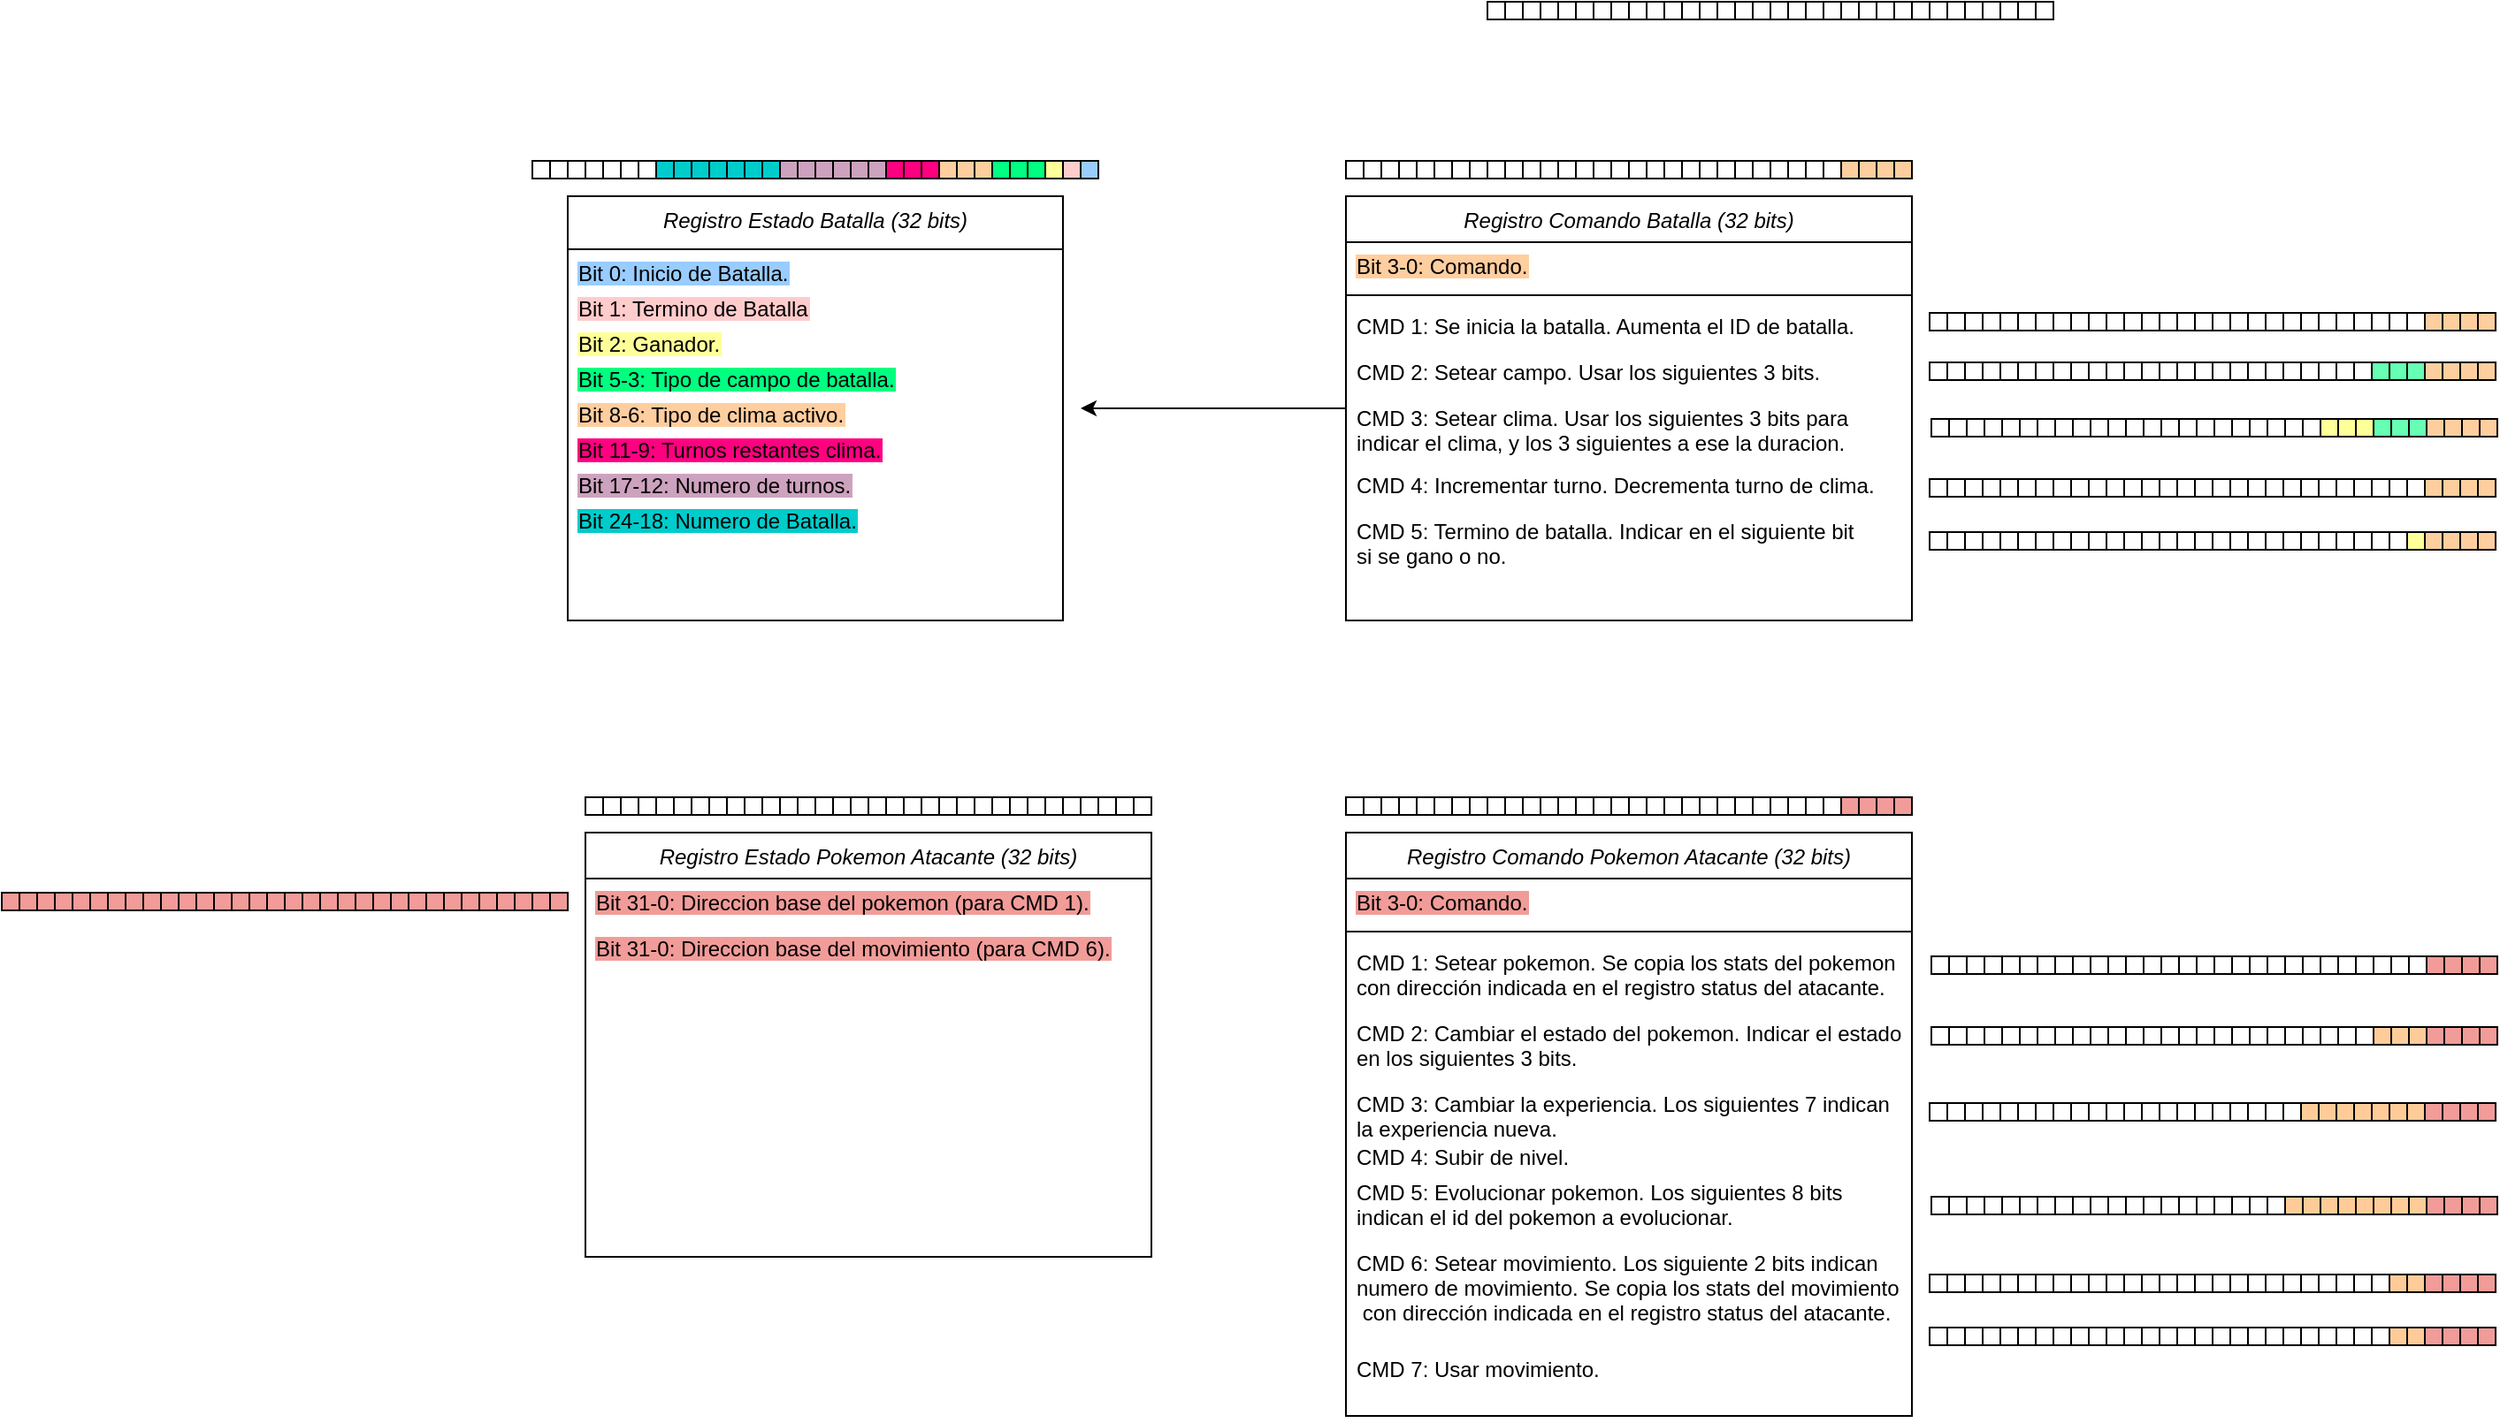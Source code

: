 <mxfile version="24.5.4" type="device">
  <diagram id="C5RBs43oDa-KdzZeNtuy" name="Page-1">
    <mxGraphModel dx="1557" dy="1743" grid="1" gridSize="10" guides="1" tooltips="1" connect="1" arrows="1" fold="1" page="1" pageScale="1" pageWidth="827" pageHeight="1169" math="0" shadow="0">
      <root>
        <mxCell id="WIyWlLk6GJQsqaUBKTNV-0" />
        <mxCell id="WIyWlLk6GJQsqaUBKTNV-1" parent="WIyWlLk6GJQsqaUBKTNV-0" />
        <mxCell id="zkfFHV4jXpPFQw0GAbJ--0" value="Registro Estado Batalla (32 bits)" style="swimlane;fontStyle=2;align=center;verticalAlign=top;childLayout=stackLayout;horizontal=1;startSize=30;horizontalStack=0;resizeParent=1;resizeLast=0;collapsible=1;marginBottom=0;rounded=0;shadow=0;strokeWidth=1;" parent="WIyWlLk6GJQsqaUBKTNV-1" vertex="1">
          <mxGeometry x="30" y="40" width="280" height="240" as="geometry">
            <mxRectangle x="230" y="140" width="160" height="26" as="alternateBounds" />
          </mxGeometry>
        </mxCell>
        <mxCell id="zkfFHV4jXpPFQw0GAbJ--1" value="Bit 0: Inicio de Batalla." style="text;align=left;verticalAlign=top;spacingLeft=4;spacingRight=4;overflow=hidden;rotatable=0;points=[[0,0.5],[1,0.5]];portConstraint=eastwest;labelBorderColor=none;labelBackgroundColor=#99ccff;" parent="zkfFHV4jXpPFQw0GAbJ--0" vertex="1">
          <mxGeometry y="30" width="280" height="20" as="geometry" />
        </mxCell>
        <mxCell id="zkfFHV4jXpPFQw0GAbJ--2" value="Bit 1: Termino de Batalla" style="text;align=left;verticalAlign=top;spacingLeft=4;spacingRight=4;overflow=hidden;rotatable=0;points=[[0,0.5],[1,0.5]];portConstraint=eastwest;rounded=0;shadow=0;html=0;labelBackgroundColor=#ffcccc;" parent="zkfFHV4jXpPFQw0GAbJ--0" vertex="1">
          <mxGeometry y="50" width="280" height="20" as="geometry" />
        </mxCell>
        <mxCell id="A0Vk1uOY33R5suH3qCWU-13" value="Bit 2: Ganador." style="text;align=left;verticalAlign=top;spacingLeft=4;spacingRight=4;overflow=hidden;rotatable=0;points=[[0,0.5],[1,0.5]];portConstraint=eastwest;rounded=0;shadow=0;html=0;labelBackgroundColor=#ffff99;" parent="zkfFHV4jXpPFQw0GAbJ--0" vertex="1">
          <mxGeometry y="70" width="280" height="20" as="geometry" />
        </mxCell>
        <mxCell id="zkfFHV4jXpPFQw0GAbJ--3" value="Bit 5-3: Tipo de campo de batalla." style="text;align=left;verticalAlign=top;spacingLeft=4;spacingRight=4;overflow=hidden;rotatable=0;points=[[0,0.5],[1,0.5]];portConstraint=eastwest;rounded=0;shadow=0;html=0;labelBackgroundColor=#00ff80;" parent="zkfFHV4jXpPFQw0GAbJ--0" vertex="1">
          <mxGeometry y="90" width="280" height="20" as="geometry" />
        </mxCell>
        <mxCell id="A0Vk1uOY33R5suH3qCWU-0" value="Bit 8-6: Tipo de clima activo." style="text;align=left;verticalAlign=top;spacingLeft=4;spacingRight=4;overflow=hidden;rotatable=0;points=[[0,0.5],[1,0.5]];portConstraint=eastwest;rounded=0;shadow=0;html=0;labelBackgroundColor=#ffce9f;" parent="zkfFHV4jXpPFQw0GAbJ--0" vertex="1">
          <mxGeometry y="110" width="280" height="20" as="geometry" />
        </mxCell>
        <mxCell id="A0Vk1uOY33R5suH3qCWU-2" value="Bit 11-9: Turnos restantes clima." style="text;align=left;verticalAlign=top;spacingLeft=4;spacingRight=4;overflow=hidden;rotatable=0;points=[[0,0.5],[1,0.5]];portConstraint=eastwest;rounded=0;shadow=0;html=0;labelBackgroundColor=#ff0080;" parent="zkfFHV4jXpPFQw0GAbJ--0" vertex="1">
          <mxGeometry y="130" width="280" height="20" as="geometry" />
        </mxCell>
        <mxCell id="A0Vk1uOY33R5suH3qCWU-9" value="Bit 17-12: Numero de turnos." style="text;align=left;verticalAlign=top;spacingLeft=4;spacingRight=4;overflow=hidden;rotatable=0;points=[[0,0.5],[1,0.5]];portConstraint=eastwest;rounded=0;shadow=0;html=0;labelBackgroundColor=#cda2be;" parent="zkfFHV4jXpPFQw0GAbJ--0" vertex="1">
          <mxGeometry y="150" width="280" height="20" as="geometry" />
        </mxCell>
        <mxCell id="A0Vk1uOY33R5suH3qCWU-10" value="Bit 24-18: Numero de Batalla." style="text;align=left;verticalAlign=top;spacingLeft=4;spacingRight=4;overflow=hidden;rotatable=0;points=[[0,0.5],[1,0.5]];portConstraint=eastwest;rounded=0;shadow=0;html=0;labelBackgroundColor=#00cccc;" parent="zkfFHV4jXpPFQw0GAbJ--0" vertex="1">
          <mxGeometry y="170" width="280" height="24" as="geometry" />
        </mxCell>
        <mxCell id="jOmrKNcZ774Khs-bOahz-1" style="edgeStyle=orthogonalEdgeStyle;rounded=0;orthogonalLoop=1;jettySize=auto;html=1;" parent="WIyWlLk6GJQsqaUBKTNV-1" source="A0Vk1uOY33R5suH3qCWU-14" edge="1">
          <mxGeometry relative="1" as="geometry">
            <mxPoint x="320" y="160" as="targetPoint" />
          </mxGeometry>
        </mxCell>
        <mxCell id="A0Vk1uOY33R5suH3qCWU-14" value="Registro Comando Batalla (32 bits)" style="swimlane;fontStyle=2;align=center;verticalAlign=top;childLayout=stackLayout;horizontal=1;startSize=26;horizontalStack=0;resizeParent=1;resizeLast=0;collapsible=1;marginBottom=0;rounded=0;shadow=0;strokeWidth=1;" parent="WIyWlLk6GJQsqaUBKTNV-1" vertex="1">
          <mxGeometry x="470" y="40" width="320" height="240" as="geometry">
            <mxRectangle x="230" y="140" width="160" height="26" as="alternateBounds" />
          </mxGeometry>
        </mxCell>
        <mxCell id="A0Vk1uOY33R5suH3qCWU-15" value="Bit 3-0: Comando." style="text;align=left;verticalAlign=top;spacingLeft=4;spacingRight=4;overflow=hidden;rotatable=0;points=[[0,0.5],[1,0.5]];portConstraint=eastwest;labelBackgroundColor=#ffce9f;" parent="A0Vk1uOY33R5suH3qCWU-14" vertex="1">
          <mxGeometry y="26" width="320" height="26" as="geometry" />
        </mxCell>
        <mxCell id="A0Vk1uOY33R5suH3qCWU-23" value="" style="line;html=1;strokeWidth=1;align=left;verticalAlign=middle;spacingTop=-1;spacingLeft=3;spacingRight=3;rotatable=0;labelPosition=right;points=[];portConstraint=eastwest;" parent="A0Vk1uOY33R5suH3qCWU-14" vertex="1">
          <mxGeometry y="52" width="320" height="8" as="geometry" />
        </mxCell>
        <mxCell id="A0Vk1uOY33R5suH3qCWU-26" value="CMD 1: Se inicia la batalla. Aumenta el ID de batalla." style="text;align=left;verticalAlign=top;spacingLeft=4;spacingRight=4;overflow=hidden;rotatable=0;points=[[0,0.5],[1,0.5]];portConstraint=eastwest;" parent="A0Vk1uOY33R5suH3qCWU-14" vertex="1">
          <mxGeometry y="60" width="320" height="26" as="geometry" />
        </mxCell>
        <mxCell id="A0Vk1uOY33R5suH3qCWU-25" value="CMD 2: Setear campo. Usar los siguientes 3 bits." style="text;align=left;verticalAlign=top;spacingLeft=4;spacingRight=4;overflow=hidden;rotatable=0;points=[[0,0.5],[1,0.5]];portConstraint=eastwest;" parent="A0Vk1uOY33R5suH3qCWU-14" vertex="1">
          <mxGeometry y="86" width="320" height="26" as="geometry" />
        </mxCell>
        <mxCell id="A0Vk1uOY33R5suH3qCWU-27" value="CMD 3: Setear clima. Usar los siguientes 3 bits para &#xa;indicar el clima, y los 3 siguientes a ese la duracion." style="text;align=left;verticalAlign=top;spacingLeft=4;spacingRight=4;overflow=hidden;rotatable=0;points=[[0,0.5],[1,0.5]];portConstraint=eastwest;" parent="A0Vk1uOY33R5suH3qCWU-14" vertex="1">
          <mxGeometry y="112" width="320" height="38" as="geometry" />
        </mxCell>
        <mxCell id="A0Vk1uOY33R5suH3qCWU-28" value="CMD 4: Incrementar turno. Decrementa turno de clima." style="text;align=left;verticalAlign=top;spacingLeft=4;spacingRight=4;overflow=hidden;rotatable=0;points=[[0,0.5],[1,0.5]];portConstraint=eastwest;" parent="A0Vk1uOY33R5suH3qCWU-14" vertex="1">
          <mxGeometry y="150" width="320" height="26" as="geometry" />
        </mxCell>
        <mxCell id="A0Vk1uOY33R5suH3qCWU-29" value="CMD 5: Termino de batalla. Indicar en el siguiente bit &#xa;si se gano o no." style="text;align=left;verticalAlign=top;spacingLeft=4;spacingRight=4;overflow=hidden;rotatable=0;points=[[0,0.5],[1,0.5]];portConstraint=eastwest;" parent="A0Vk1uOY33R5suH3qCWU-14" vertex="1">
          <mxGeometry y="176" width="320" height="34" as="geometry" />
        </mxCell>
        <mxCell id="jOmrKNcZ774Khs-bOahz-117" value="" style="group" parent="WIyWlLk6GJQsqaUBKTNV-1" vertex="1" connectable="0">
          <mxGeometry x="550" y="-70" width="320" height="10" as="geometry" />
        </mxCell>
        <mxCell id="jOmrKNcZ774Khs-bOahz-85" value="" style="whiteSpace=wrap;html=1;aspect=fixed;" parent="jOmrKNcZ774Khs-bOahz-117" vertex="1">
          <mxGeometry width="10" height="10" as="geometry" />
        </mxCell>
        <mxCell id="jOmrKNcZ774Khs-bOahz-86" value="" style="whiteSpace=wrap;html=1;aspect=fixed;" parent="jOmrKNcZ774Khs-bOahz-117" vertex="1">
          <mxGeometry x="10" width="10" height="10" as="geometry" />
        </mxCell>
        <mxCell id="jOmrKNcZ774Khs-bOahz-87" value="" style="whiteSpace=wrap;html=1;aspect=fixed;" parent="jOmrKNcZ774Khs-bOahz-117" vertex="1">
          <mxGeometry x="20" width="10" height="10" as="geometry" />
        </mxCell>
        <mxCell id="jOmrKNcZ774Khs-bOahz-88" value="" style="whiteSpace=wrap;html=1;aspect=fixed;" parent="jOmrKNcZ774Khs-bOahz-117" vertex="1">
          <mxGeometry x="30" width="10" height="10" as="geometry" />
        </mxCell>
        <mxCell id="jOmrKNcZ774Khs-bOahz-89" value="" style="whiteSpace=wrap;html=1;aspect=fixed;" parent="jOmrKNcZ774Khs-bOahz-117" vertex="1">
          <mxGeometry x="40" width="10" height="10" as="geometry" />
        </mxCell>
        <mxCell id="jOmrKNcZ774Khs-bOahz-90" value="" style="whiteSpace=wrap;html=1;aspect=fixed;" parent="jOmrKNcZ774Khs-bOahz-117" vertex="1">
          <mxGeometry x="50" width="10" height="10" as="geometry" />
        </mxCell>
        <mxCell id="jOmrKNcZ774Khs-bOahz-91" value="" style="whiteSpace=wrap;html=1;aspect=fixed;" parent="jOmrKNcZ774Khs-bOahz-117" vertex="1">
          <mxGeometry x="60" width="10" height="10" as="geometry" />
        </mxCell>
        <mxCell id="jOmrKNcZ774Khs-bOahz-92" value="" style="whiteSpace=wrap;html=1;aspect=fixed;" parent="jOmrKNcZ774Khs-bOahz-117" vertex="1">
          <mxGeometry x="70" width="10" height="10" as="geometry" />
        </mxCell>
        <mxCell id="jOmrKNcZ774Khs-bOahz-93" value="" style="whiteSpace=wrap;html=1;aspect=fixed;" parent="jOmrKNcZ774Khs-bOahz-117" vertex="1">
          <mxGeometry x="80" width="10" height="10" as="geometry" />
        </mxCell>
        <mxCell id="jOmrKNcZ774Khs-bOahz-94" value="" style="whiteSpace=wrap;html=1;aspect=fixed;" parent="jOmrKNcZ774Khs-bOahz-117" vertex="1">
          <mxGeometry x="90" width="10" height="10" as="geometry" />
        </mxCell>
        <mxCell id="jOmrKNcZ774Khs-bOahz-95" value="" style="whiteSpace=wrap;html=1;aspect=fixed;" parent="jOmrKNcZ774Khs-bOahz-117" vertex="1">
          <mxGeometry x="100" width="10" height="10" as="geometry" />
        </mxCell>
        <mxCell id="jOmrKNcZ774Khs-bOahz-96" value="" style="whiteSpace=wrap;html=1;aspect=fixed;" parent="jOmrKNcZ774Khs-bOahz-117" vertex="1">
          <mxGeometry x="110" width="10" height="10" as="geometry" />
        </mxCell>
        <mxCell id="jOmrKNcZ774Khs-bOahz-97" value="" style="whiteSpace=wrap;html=1;aspect=fixed;" parent="jOmrKNcZ774Khs-bOahz-117" vertex="1">
          <mxGeometry x="120" width="10" height="10" as="geometry" />
        </mxCell>
        <mxCell id="jOmrKNcZ774Khs-bOahz-98" value="" style="whiteSpace=wrap;html=1;aspect=fixed;" parent="jOmrKNcZ774Khs-bOahz-117" vertex="1">
          <mxGeometry x="130" width="10" height="10" as="geometry" />
        </mxCell>
        <mxCell id="jOmrKNcZ774Khs-bOahz-99" value="" style="whiteSpace=wrap;html=1;aspect=fixed;" parent="jOmrKNcZ774Khs-bOahz-117" vertex="1">
          <mxGeometry x="140" width="10" height="10" as="geometry" />
        </mxCell>
        <mxCell id="jOmrKNcZ774Khs-bOahz-100" value="" style="whiteSpace=wrap;html=1;aspect=fixed;" parent="jOmrKNcZ774Khs-bOahz-117" vertex="1">
          <mxGeometry x="150" width="10" height="10" as="geometry" />
        </mxCell>
        <mxCell id="jOmrKNcZ774Khs-bOahz-101" value="" style="whiteSpace=wrap;html=1;aspect=fixed;" parent="jOmrKNcZ774Khs-bOahz-117" vertex="1">
          <mxGeometry x="160" width="10" height="10" as="geometry" />
        </mxCell>
        <mxCell id="jOmrKNcZ774Khs-bOahz-102" value="" style="whiteSpace=wrap;html=1;aspect=fixed;" parent="jOmrKNcZ774Khs-bOahz-117" vertex="1">
          <mxGeometry x="170" width="10" height="10" as="geometry" />
        </mxCell>
        <mxCell id="jOmrKNcZ774Khs-bOahz-103" value="" style="whiteSpace=wrap;html=1;aspect=fixed;" parent="jOmrKNcZ774Khs-bOahz-117" vertex="1">
          <mxGeometry x="180" width="10" height="10" as="geometry" />
        </mxCell>
        <mxCell id="jOmrKNcZ774Khs-bOahz-104" value="" style="whiteSpace=wrap;html=1;aspect=fixed;" parent="jOmrKNcZ774Khs-bOahz-117" vertex="1">
          <mxGeometry x="190" width="10" height="10" as="geometry" />
        </mxCell>
        <mxCell id="jOmrKNcZ774Khs-bOahz-105" value="" style="whiteSpace=wrap;html=1;aspect=fixed;" parent="jOmrKNcZ774Khs-bOahz-117" vertex="1">
          <mxGeometry x="200" width="10" height="10" as="geometry" />
        </mxCell>
        <mxCell id="jOmrKNcZ774Khs-bOahz-106" value="" style="whiteSpace=wrap;html=1;aspect=fixed;" parent="jOmrKNcZ774Khs-bOahz-117" vertex="1">
          <mxGeometry x="210" width="10" height="10" as="geometry" />
        </mxCell>
        <mxCell id="jOmrKNcZ774Khs-bOahz-107" value="" style="whiteSpace=wrap;html=1;aspect=fixed;" parent="jOmrKNcZ774Khs-bOahz-117" vertex="1">
          <mxGeometry x="220" width="10" height="10" as="geometry" />
        </mxCell>
        <mxCell id="jOmrKNcZ774Khs-bOahz-108" value="" style="whiteSpace=wrap;html=1;aspect=fixed;" parent="jOmrKNcZ774Khs-bOahz-117" vertex="1">
          <mxGeometry x="230" width="10" height="10" as="geometry" />
        </mxCell>
        <mxCell id="jOmrKNcZ774Khs-bOahz-109" value="" style="whiteSpace=wrap;html=1;aspect=fixed;" parent="jOmrKNcZ774Khs-bOahz-117" vertex="1">
          <mxGeometry x="240" width="10" height="10" as="geometry" />
        </mxCell>
        <mxCell id="jOmrKNcZ774Khs-bOahz-110" value="" style="whiteSpace=wrap;html=1;aspect=fixed;" parent="jOmrKNcZ774Khs-bOahz-117" vertex="1">
          <mxGeometry x="250" width="10" height="10" as="geometry" />
        </mxCell>
        <mxCell id="jOmrKNcZ774Khs-bOahz-111" value="" style="whiteSpace=wrap;html=1;aspect=fixed;" parent="jOmrKNcZ774Khs-bOahz-117" vertex="1">
          <mxGeometry x="260" width="10" height="10" as="geometry" />
        </mxCell>
        <mxCell id="jOmrKNcZ774Khs-bOahz-112" value="" style="whiteSpace=wrap;html=1;aspect=fixed;" parent="jOmrKNcZ774Khs-bOahz-117" vertex="1">
          <mxGeometry x="270" width="10" height="10" as="geometry" />
        </mxCell>
        <mxCell id="jOmrKNcZ774Khs-bOahz-113" value="" style="whiteSpace=wrap;html=1;aspect=fixed;" parent="jOmrKNcZ774Khs-bOahz-117" vertex="1">
          <mxGeometry x="280" width="10" height="10" as="geometry" />
        </mxCell>
        <mxCell id="jOmrKNcZ774Khs-bOahz-114" value="" style="whiteSpace=wrap;html=1;aspect=fixed;" parent="jOmrKNcZ774Khs-bOahz-117" vertex="1">
          <mxGeometry x="290" width="10" height="10" as="geometry" />
        </mxCell>
        <mxCell id="jOmrKNcZ774Khs-bOahz-115" value="" style="whiteSpace=wrap;html=1;aspect=fixed;" parent="jOmrKNcZ774Khs-bOahz-117" vertex="1">
          <mxGeometry x="300" width="10" height="10" as="geometry" />
        </mxCell>
        <mxCell id="jOmrKNcZ774Khs-bOahz-116" value="" style="whiteSpace=wrap;html=1;aspect=fixed;" parent="jOmrKNcZ774Khs-bOahz-117" vertex="1">
          <mxGeometry x="310" width="10" height="10" as="geometry" />
        </mxCell>
        <mxCell id="jOmrKNcZ774Khs-bOahz-118" value="" style="group" parent="WIyWlLk6GJQsqaUBKTNV-1" vertex="1" connectable="0">
          <mxGeometry x="10" y="20" width="320" height="10" as="geometry" />
        </mxCell>
        <mxCell id="jOmrKNcZ774Khs-bOahz-10" value="" style="whiteSpace=wrap;html=1;aspect=fixed;" parent="jOmrKNcZ774Khs-bOahz-118" vertex="1">
          <mxGeometry width="10" height="10" as="geometry" />
        </mxCell>
        <mxCell id="jOmrKNcZ774Khs-bOahz-11" value="" style="whiteSpace=wrap;html=1;aspect=fixed;" parent="jOmrKNcZ774Khs-bOahz-118" vertex="1">
          <mxGeometry x="10" width="10" height="10" as="geometry" />
        </mxCell>
        <mxCell id="jOmrKNcZ774Khs-bOahz-14" value="" style="whiteSpace=wrap;html=1;aspect=fixed;" parent="jOmrKNcZ774Khs-bOahz-118" vertex="1">
          <mxGeometry x="20" width="10" height="10" as="geometry" />
        </mxCell>
        <mxCell id="jOmrKNcZ774Khs-bOahz-15" value="" style="whiteSpace=wrap;html=1;aspect=fixed;" parent="jOmrKNcZ774Khs-bOahz-118" vertex="1">
          <mxGeometry x="30" width="10" height="10" as="geometry" />
        </mxCell>
        <mxCell id="jOmrKNcZ774Khs-bOahz-16" value="" style="whiteSpace=wrap;html=1;aspect=fixed;" parent="jOmrKNcZ774Khs-bOahz-118" vertex="1">
          <mxGeometry x="40" width="10" height="10" as="geometry" />
        </mxCell>
        <mxCell id="jOmrKNcZ774Khs-bOahz-17" value="" style="whiteSpace=wrap;html=1;aspect=fixed;" parent="jOmrKNcZ774Khs-bOahz-118" vertex="1">
          <mxGeometry x="50" width="10" height="10" as="geometry" />
        </mxCell>
        <mxCell id="jOmrKNcZ774Khs-bOahz-18" value="" style="whiteSpace=wrap;html=1;aspect=fixed;" parent="jOmrKNcZ774Khs-bOahz-118" vertex="1">
          <mxGeometry x="60" width="10" height="10" as="geometry" />
        </mxCell>
        <mxCell id="jOmrKNcZ774Khs-bOahz-19" value="" style="whiteSpace=wrap;html=1;aspect=fixed;fillColor=#00CCCC;" parent="jOmrKNcZ774Khs-bOahz-118" vertex="1">
          <mxGeometry x="70" width="10" height="10" as="geometry" />
        </mxCell>
        <mxCell id="jOmrKNcZ774Khs-bOahz-20" value="" style="whiteSpace=wrap;html=1;aspect=fixed;fillColor=#00CCCC;" parent="jOmrKNcZ774Khs-bOahz-118" vertex="1">
          <mxGeometry x="80" width="10" height="10" as="geometry" />
        </mxCell>
        <mxCell id="jOmrKNcZ774Khs-bOahz-21" value="" style="whiteSpace=wrap;html=1;aspect=fixed;fillColor=#00CCCC;" parent="jOmrKNcZ774Khs-bOahz-118" vertex="1">
          <mxGeometry x="90" width="10" height="10" as="geometry" />
        </mxCell>
        <mxCell id="jOmrKNcZ774Khs-bOahz-22" value="" style="whiteSpace=wrap;html=1;aspect=fixed;fillColor=#00CCCC;" parent="jOmrKNcZ774Khs-bOahz-118" vertex="1">
          <mxGeometry x="100" width="10" height="10" as="geometry" />
        </mxCell>
        <mxCell id="jOmrKNcZ774Khs-bOahz-23" value="" style="whiteSpace=wrap;html=1;aspect=fixed;fillColor=#00CCCC;" parent="jOmrKNcZ774Khs-bOahz-118" vertex="1">
          <mxGeometry x="110" width="10" height="10" as="geometry" />
        </mxCell>
        <mxCell id="jOmrKNcZ774Khs-bOahz-24" value="" style="whiteSpace=wrap;html=1;aspect=fixed;fillColor=#00CCCC;" parent="jOmrKNcZ774Khs-bOahz-118" vertex="1">
          <mxGeometry x="120" width="10" height="10" as="geometry" />
        </mxCell>
        <mxCell id="jOmrKNcZ774Khs-bOahz-25" value="" style="whiteSpace=wrap;html=1;aspect=fixed;fillColor=#00CCCC;" parent="jOmrKNcZ774Khs-bOahz-118" vertex="1">
          <mxGeometry x="130" width="10" height="10" as="geometry" />
        </mxCell>
        <mxCell id="jOmrKNcZ774Khs-bOahz-26" value="" style="whiteSpace=wrap;html=1;aspect=fixed;fillColor=#CDA2BE;" parent="jOmrKNcZ774Khs-bOahz-118" vertex="1">
          <mxGeometry x="140" width="10" height="10" as="geometry" />
        </mxCell>
        <mxCell id="jOmrKNcZ774Khs-bOahz-27" value="" style="whiteSpace=wrap;html=1;aspect=fixed;fillColor=#CDA2BE;" parent="jOmrKNcZ774Khs-bOahz-118" vertex="1">
          <mxGeometry x="150" width="10" height="10" as="geometry" />
        </mxCell>
        <mxCell id="jOmrKNcZ774Khs-bOahz-28" value="" style="whiteSpace=wrap;html=1;aspect=fixed;fillColor=#CDA2BE;" parent="jOmrKNcZ774Khs-bOahz-118" vertex="1">
          <mxGeometry x="160" width="10" height="10" as="geometry" />
        </mxCell>
        <mxCell id="jOmrKNcZ774Khs-bOahz-29" value="" style="whiteSpace=wrap;html=1;aspect=fixed;fillColor=#CDA2BE;" parent="jOmrKNcZ774Khs-bOahz-118" vertex="1">
          <mxGeometry x="170" width="10" height="10" as="geometry" />
        </mxCell>
        <mxCell id="jOmrKNcZ774Khs-bOahz-30" value="" style="whiteSpace=wrap;html=1;aspect=fixed;fillColor=#CDA2BE;" parent="jOmrKNcZ774Khs-bOahz-118" vertex="1">
          <mxGeometry x="180" width="10" height="10" as="geometry" />
        </mxCell>
        <mxCell id="jOmrKNcZ774Khs-bOahz-31" value="" style="whiteSpace=wrap;html=1;aspect=fixed;fillColor=#CDA2BE;" parent="jOmrKNcZ774Khs-bOahz-118" vertex="1">
          <mxGeometry x="190" width="10" height="10" as="geometry" />
        </mxCell>
        <mxCell id="jOmrKNcZ774Khs-bOahz-32" value="" style="whiteSpace=wrap;html=1;aspect=fixed;fillColor=#FF0080;" parent="jOmrKNcZ774Khs-bOahz-118" vertex="1">
          <mxGeometry x="200" width="10" height="10" as="geometry" />
        </mxCell>
        <mxCell id="jOmrKNcZ774Khs-bOahz-33" value="" style="whiteSpace=wrap;html=1;aspect=fixed;fillColor=#FF0080;" parent="jOmrKNcZ774Khs-bOahz-118" vertex="1">
          <mxGeometry x="210" width="10" height="10" as="geometry" />
        </mxCell>
        <mxCell id="jOmrKNcZ774Khs-bOahz-34" value="" style="whiteSpace=wrap;html=1;aspect=fixed;fillColor=#FF0080;" parent="jOmrKNcZ774Khs-bOahz-118" vertex="1">
          <mxGeometry x="220" width="10" height="10" as="geometry" />
        </mxCell>
        <mxCell id="jOmrKNcZ774Khs-bOahz-35" value="" style="whiteSpace=wrap;html=1;aspect=fixed;fillColor=#FFCE9F;" parent="jOmrKNcZ774Khs-bOahz-118" vertex="1">
          <mxGeometry x="230" width="10" height="10" as="geometry" />
        </mxCell>
        <mxCell id="jOmrKNcZ774Khs-bOahz-36" value="" style="whiteSpace=wrap;html=1;aspect=fixed;fillColor=#FFCE9F;" parent="jOmrKNcZ774Khs-bOahz-118" vertex="1">
          <mxGeometry x="240" width="10" height="10" as="geometry" />
        </mxCell>
        <mxCell id="jOmrKNcZ774Khs-bOahz-37" value="" style="whiteSpace=wrap;html=1;aspect=fixed;fillColor=#FFCE9F;" parent="jOmrKNcZ774Khs-bOahz-118" vertex="1">
          <mxGeometry x="250" width="10" height="10" as="geometry" />
        </mxCell>
        <mxCell id="jOmrKNcZ774Khs-bOahz-38" value="" style="whiteSpace=wrap;html=1;aspect=fixed;fillColor=#00FF80;" parent="jOmrKNcZ774Khs-bOahz-118" vertex="1">
          <mxGeometry x="260" width="10" height="10" as="geometry" />
        </mxCell>
        <mxCell id="jOmrKNcZ774Khs-bOahz-39" value="" style="whiteSpace=wrap;html=1;aspect=fixed;fillColor=#00FF80;" parent="jOmrKNcZ774Khs-bOahz-118" vertex="1">
          <mxGeometry x="270" width="10" height="10" as="geometry" />
        </mxCell>
        <mxCell id="jOmrKNcZ774Khs-bOahz-40" value="" style="whiteSpace=wrap;html=1;aspect=fixed;fillColor=#00FF80;" parent="jOmrKNcZ774Khs-bOahz-118" vertex="1">
          <mxGeometry x="280" width="10" height="10" as="geometry" />
        </mxCell>
        <mxCell id="jOmrKNcZ774Khs-bOahz-41" value="" style="whiteSpace=wrap;html=1;aspect=fixed;fillColor=#FFFF99;" parent="jOmrKNcZ774Khs-bOahz-118" vertex="1">
          <mxGeometry x="290" width="10" height="10" as="geometry" />
        </mxCell>
        <mxCell id="jOmrKNcZ774Khs-bOahz-42" value="" style="whiteSpace=wrap;html=1;aspect=fixed;fillColor=#FFCCCC;" parent="jOmrKNcZ774Khs-bOahz-118" vertex="1">
          <mxGeometry x="300" width="10" height="10" as="geometry" />
        </mxCell>
        <mxCell id="jOmrKNcZ774Khs-bOahz-77" value="" style="whiteSpace=wrap;html=1;aspect=fixed;fillColor=#99CCFF;" parent="jOmrKNcZ774Khs-bOahz-118" vertex="1">
          <mxGeometry x="310" width="10" height="10" as="geometry" />
        </mxCell>
        <mxCell id="jOmrKNcZ774Khs-bOahz-119" value="" style="group" parent="WIyWlLk6GJQsqaUBKTNV-1" vertex="1" connectable="0">
          <mxGeometry x="470" y="20" width="320" height="10" as="geometry" />
        </mxCell>
        <mxCell id="jOmrKNcZ774Khs-bOahz-120" value="" style="whiteSpace=wrap;html=1;aspect=fixed;" parent="jOmrKNcZ774Khs-bOahz-119" vertex="1">
          <mxGeometry width="10" height="10" as="geometry" />
        </mxCell>
        <mxCell id="jOmrKNcZ774Khs-bOahz-121" value="" style="whiteSpace=wrap;html=1;aspect=fixed;" parent="jOmrKNcZ774Khs-bOahz-119" vertex="1">
          <mxGeometry x="10" width="10" height="10" as="geometry" />
        </mxCell>
        <mxCell id="jOmrKNcZ774Khs-bOahz-122" value="" style="whiteSpace=wrap;html=1;aspect=fixed;" parent="jOmrKNcZ774Khs-bOahz-119" vertex="1">
          <mxGeometry x="20" width="10" height="10" as="geometry" />
        </mxCell>
        <mxCell id="jOmrKNcZ774Khs-bOahz-123" value="" style="whiteSpace=wrap;html=1;aspect=fixed;" parent="jOmrKNcZ774Khs-bOahz-119" vertex="1">
          <mxGeometry x="30" width="10" height="10" as="geometry" />
        </mxCell>
        <mxCell id="jOmrKNcZ774Khs-bOahz-124" value="" style="whiteSpace=wrap;html=1;aspect=fixed;" parent="jOmrKNcZ774Khs-bOahz-119" vertex="1">
          <mxGeometry x="40" width="10" height="10" as="geometry" />
        </mxCell>
        <mxCell id="jOmrKNcZ774Khs-bOahz-125" value="" style="whiteSpace=wrap;html=1;aspect=fixed;" parent="jOmrKNcZ774Khs-bOahz-119" vertex="1">
          <mxGeometry x="50" width="10" height="10" as="geometry" />
        </mxCell>
        <mxCell id="jOmrKNcZ774Khs-bOahz-126" value="" style="whiteSpace=wrap;html=1;aspect=fixed;" parent="jOmrKNcZ774Khs-bOahz-119" vertex="1">
          <mxGeometry x="60" width="10" height="10" as="geometry" />
        </mxCell>
        <mxCell id="jOmrKNcZ774Khs-bOahz-127" value="" style="whiteSpace=wrap;html=1;aspect=fixed;" parent="jOmrKNcZ774Khs-bOahz-119" vertex="1">
          <mxGeometry x="70" width="10" height="10" as="geometry" />
        </mxCell>
        <mxCell id="jOmrKNcZ774Khs-bOahz-128" value="" style="whiteSpace=wrap;html=1;aspect=fixed;" parent="jOmrKNcZ774Khs-bOahz-119" vertex="1">
          <mxGeometry x="80" width="10" height="10" as="geometry" />
        </mxCell>
        <mxCell id="jOmrKNcZ774Khs-bOahz-129" value="" style="whiteSpace=wrap;html=1;aspect=fixed;" parent="jOmrKNcZ774Khs-bOahz-119" vertex="1">
          <mxGeometry x="90" width="10" height="10" as="geometry" />
        </mxCell>
        <mxCell id="jOmrKNcZ774Khs-bOahz-130" value="" style="whiteSpace=wrap;html=1;aspect=fixed;" parent="jOmrKNcZ774Khs-bOahz-119" vertex="1">
          <mxGeometry x="100" width="10" height="10" as="geometry" />
        </mxCell>
        <mxCell id="jOmrKNcZ774Khs-bOahz-131" value="" style="whiteSpace=wrap;html=1;aspect=fixed;" parent="jOmrKNcZ774Khs-bOahz-119" vertex="1">
          <mxGeometry x="110" width="10" height="10" as="geometry" />
        </mxCell>
        <mxCell id="jOmrKNcZ774Khs-bOahz-132" value="" style="whiteSpace=wrap;html=1;aspect=fixed;" parent="jOmrKNcZ774Khs-bOahz-119" vertex="1">
          <mxGeometry x="120" width="10" height="10" as="geometry" />
        </mxCell>
        <mxCell id="jOmrKNcZ774Khs-bOahz-133" value="" style="whiteSpace=wrap;html=1;aspect=fixed;" parent="jOmrKNcZ774Khs-bOahz-119" vertex="1">
          <mxGeometry x="130" width="10" height="10" as="geometry" />
        </mxCell>
        <mxCell id="jOmrKNcZ774Khs-bOahz-134" value="" style="whiteSpace=wrap;html=1;aspect=fixed;" parent="jOmrKNcZ774Khs-bOahz-119" vertex="1">
          <mxGeometry x="140" width="10" height="10" as="geometry" />
        </mxCell>
        <mxCell id="jOmrKNcZ774Khs-bOahz-135" value="" style="whiteSpace=wrap;html=1;aspect=fixed;" parent="jOmrKNcZ774Khs-bOahz-119" vertex="1">
          <mxGeometry x="150" width="10" height="10" as="geometry" />
        </mxCell>
        <mxCell id="jOmrKNcZ774Khs-bOahz-136" value="" style="whiteSpace=wrap;html=1;aspect=fixed;" parent="jOmrKNcZ774Khs-bOahz-119" vertex="1">
          <mxGeometry x="160" width="10" height="10" as="geometry" />
        </mxCell>
        <mxCell id="jOmrKNcZ774Khs-bOahz-137" value="" style="whiteSpace=wrap;html=1;aspect=fixed;" parent="jOmrKNcZ774Khs-bOahz-119" vertex="1">
          <mxGeometry x="170" width="10" height="10" as="geometry" />
        </mxCell>
        <mxCell id="jOmrKNcZ774Khs-bOahz-138" value="" style="whiteSpace=wrap;html=1;aspect=fixed;" parent="jOmrKNcZ774Khs-bOahz-119" vertex="1">
          <mxGeometry x="180" width="10" height="10" as="geometry" />
        </mxCell>
        <mxCell id="jOmrKNcZ774Khs-bOahz-139" value="" style="whiteSpace=wrap;html=1;aspect=fixed;" parent="jOmrKNcZ774Khs-bOahz-119" vertex="1">
          <mxGeometry x="190" width="10" height="10" as="geometry" />
        </mxCell>
        <mxCell id="jOmrKNcZ774Khs-bOahz-140" value="" style="whiteSpace=wrap;html=1;aspect=fixed;" parent="jOmrKNcZ774Khs-bOahz-119" vertex="1">
          <mxGeometry x="200" width="10" height="10" as="geometry" />
        </mxCell>
        <mxCell id="jOmrKNcZ774Khs-bOahz-141" value="" style="whiteSpace=wrap;html=1;aspect=fixed;" parent="jOmrKNcZ774Khs-bOahz-119" vertex="1">
          <mxGeometry x="210" width="10" height="10" as="geometry" />
        </mxCell>
        <mxCell id="jOmrKNcZ774Khs-bOahz-142" value="" style="whiteSpace=wrap;html=1;aspect=fixed;" parent="jOmrKNcZ774Khs-bOahz-119" vertex="1">
          <mxGeometry x="220" width="10" height="10" as="geometry" />
        </mxCell>
        <mxCell id="jOmrKNcZ774Khs-bOahz-143" value="" style="whiteSpace=wrap;html=1;aspect=fixed;" parent="jOmrKNcZ774Khs-bOahz-119" vertex="1">
          <mxGeometry x="230" width="10" height="10" as="geometry" />
        </mxCell>
        <mxCell id="jOmrKNcZ774Khs-bOahz-144" value="" style="whiteSpace=wrap;html=1;aspect=fixed;" parent="jOmrKNcZ774Khs-bOahz-119" vertex="1">
          <mxGeometry x="240" width="10" height="10" as="geometry" />
        </mxCell>
        <mxCell id="jOmrKNcZ774Khs-bOahz-145" value="" style="whiteSpace=wrap;html=1;aspect=fixed;" parent="jOmrKNcZ774Khs-bOahz-119" vertex="1">
          <mxGeometry x="250" width="10" height="10" as="geometry" />
        </mxCell>
        <mxCell id="jOmrKNcZ774Khs-bOahz-146" value="" style="whiteSpace=wrap;html=1;aspect=fixed;" parent="jOmrKNcZ774Khs-bOahz-119" vertex="1">
          <mxGeometry x="260" width="10" height="10" as="geometry" />
        </mxCell>
        <mxCell id="jOmrKNcZ774Khs-bOahz-147" value="" style="whiteSpace=wrap;html=1;aspect=fixed;" parent="jOmrKNcZ774Khs-bOahz-119" vertex="1">
          <mxGeometry x="270" width="10" height="10" as="geometry" />
        </mxCell>
        <mxCell id="jOmrKNcZ774Khs-bOahz-148" value="" style="whiteSpace=wrap;html=1;aspect=fixed;fillColor=#FFCE9F;" parent="jOmrKNcZ774Khs-bOahz-119" vertex="1">
          <mxGeometry x="280" width="10" height="10" as="geometry" />
        </mxCell>
        <mxCell id="jOmrKNcZ774Khs-bOahz-149" value="" style="whiteSpace=wrap;html=1;aspect=fixed;fillColor=#FFCE9F;" parent="jOmrKNcZ774Khs-bOahz-119" vertex="1">
          <mxGeometry x="290" width="10" height="10" as="geometry" />
        </mxCell>
        <mxCell id="jOmrKNcZ774Khs-bOahz-150" value="" style="whiteSpace=wrap;html=1;aspect=fixed;fillColor=#FFCE9F;" parent="jOmrKNcZ774Khs-bOahz-119" vertex="1">
          <mxGeometry x="300" width="10" height="10" as="geometry" />
        </mxCell>
        <mxCell id="jOmrKNcZ774Khs-bOahz-151" value="" style="whiteSpace=wrap;html=1;aspect=fixed;fillColor=#FFCE9F;" parent="jOmrKNcZ774Khs-bOahz-119" vertex="1">
          <mxGeometry x="310" width="10" height="10" as="geometry" />
        </mxCell>
        <mxCell id="jOmrKNcZ774Khs-bOahz-154" value="Registro Comando Pokemon Atacante (32 bits)" style="swimlane;fontStyle=2;align=center;verticalAlign=top;childLayout=stackLayout;horizontal=1;startSize=26;horizontalStack=0;resizeParent=1;resizeLast=0;collapsible=1;marginBottom=0;rounded=0;shadow=0;strokeWidth=1;" parent="WIyWlLk6GJQsqaUBKTNV-1" vertex="1">
          <mxGeometry x="470" y="400" width="320" height="330" as="geometry">
            <mxRectangle x="230" y="140" width="160" height="26" as="alternateBounds" />
          </mxGeometry>
        </mxCell>
        <mxCell id="jOmrKNcZ774Khs-bOahz-155" value="Bit 3-0: Comando." style="text;align=left;verticalAlign=top;spacingLeft=4;spacingRight=4;overflow=hidden;rotatable=0;points=[[0,0.5],[1,0.5]];portConstraint=eastwest;labelBackgroundColor=#F19C99;" parent="jOmrKNcZ774Khs-bOahz-154" vertex="1">
          <mxGeometry y="26" width="320" height="26" as="geometry" />
        </mxCell>
        <mxCell id="jOmrKNcZ774Khs-bOahz-156" value="" style="line;html=1;strokeWidth=1;align=left;verticalAlign=middle;spacingTop=-1;spacingLeft=3;spacingRight=3;rotatable=0;labelPosition=right;points=[];portConstraint=eastwest;" parent="jOmrKNcZ774Khs-bOahz-154" vertex="1">
          <mxGeometry y="52" width="320" height="8" as="geometry" />
        </mxCell>
        <mxCell id="jOmrKNcZ774Khs-bOahz-157" value="CMD 1: Setear pokemon. Se copia los stats del pokemon&#xa;con dirección indicada en el registro status del atacante." style="text;align=left;verticalAlign=top;spacingLeft=4;spacingRight=4;overflow=hidden;rotatable=0;points=[[0,0.5],[1,0.5]];portConstraint=eastwest;" parent="jOmrKNcZ774Khs-bOahz-154" vertex="1">
          <mxGeometry y="60" width="320" height="40" as="geometry" />
        </mxCell>
        <mxCell id="jOmrKNcZ774Khs-bOahz-158" value="CMD 2: Cambiar el estado del pokemon. Indicar el estado&#xa;en los siguientes 3 bits." style="text;align=left;verticalAlign=top;spacingLeft=4;spacingRight=4;overflow=hidden;rotatable=0;points=[[0,0.5],[1,0.5]];portConstraint=eastwest;" parent="jOmrKNcZ774Khs-bOahz-154" vertex="1">
          <mxGeometry y="100" width="320" height="40" as="geometry" />
        </mxCell>
        <mxCell id="jOmrKNcZ774Khs-bOahz-569" value="CMD 3: Cambiar la experiencia. Los siguientes 7 indican &#xa;la experiencia nueva." style="text;align=left;verticalAlign=top;spacingLeft=4;spacingRight=4;overflow=hidden;rotatable=0;points=[[0,0.5],[1,0.5]];portConstraint=eastwest;" parent="jOmrKNcZ774Khs-bOahz-154" vertex="1">
          <mxGeometry y="140" width="320" height="30" as="geometry" />
        </mxCell>
        <mxCell id="6VLWFbxtcUZiDCJLcJdM-0" value="CMD 4: Subir de nivel." style="text;align=left;verticalAlign=top;spacingLeft=4;spacingRight=4;overflow=hidden;rotatable=0;points=[[0,0.5],[1,0.5]];portConstraint=eastwest;" vertex="1" parent="jOmrKNcZ774Khs-bOahz-154">
          <mxGeometry y="170" width="320" height="20" as="geometry" />
        </mxCell>
        <mxCell id="6VLWFbxtcUZiDCJLcJdM-1" value="CMD 5: Evolucionar pokemon. Los siguientes 8 bits &#xa;indican el id del pokemon a evolucionar." style="text;align=left;verticalAlign=top;spacingLeft=4;spacingRight=4;overflow=hidden;rotatable=0;points=[[0,0.5],[1,0.5]];portConstraint=eastwest;" vertex="1" parent="jOmrKNcZ774Khs-bOahz-154">
          <mxGeometry y="190" width="320" height="40" as="geometry" />
        </mxCell>
        <mxCell id="6VLWFbxtcUZiDCJLcJdM-74" value="CMD 6: Setear movimiento. Los siguiente 2 bits indican &#xa;numero de movimiento. Se copia los stats del movimiento&#xa; con dirección indicada en el registro status del atacante." style="text;align=left;verticalAlign=top;spacingLeft=4;spacingRight=4;overflow=hidden;rotatable=0;points=[[0,0.5],[1,0.5]];portConstraint=eastwest;" vertex="1" parent="jOmrKNcZ774Khs-bOahz-154">
          <mxGeometry y="230" width="320" height="60" as="geometry" />
        </mxCell>
        <mxCell id="6VLWFbxtcUZiDCJLcJdM-75" value="CMD 7: Usar movimiento." style="text;align=left;verticalAlign=top;spacingLeft=4;spacingRight=4;overflow=hidden;rotatable=0;points=[[0,0.5],[1,0.5]];portConstraint=eastwest;" vertex="1" parent="jOmrKNcZ774Khs-bOahz-154">
          <mxGeometry y="290" width="320" height="40" as="geometry" />
        </mxCell>
        <mxCell id="jOmrKNcZ774Khs-bOahz-162" value="" style="group" parent="WIyWlLk6GJQsqaUBKTNV-1" vertex="1" connectable="0">
          <mxGeometry x="470" y="380" width="320" height="10" as="geometry" />
        </mxCell>
        <mxCell id="jOmrKNcZ774Khs-bOahz-163" value="" style="whiteSpace=wrap;html=1;aspect=fixed;" parent="jOmrKNcZ774Khs-bOahz-162" vertex="1">
          <mxGeometry width="10" height="10" as="geometry" />
        </mxCell>
        <mxCell id="jOmrKNcZ774Khs-bOahz-164" value="" style="whiteSpace=wrap;html=1;aspect=fixed;" parent="jOmrKNcZ774Khs-bOahz-162" vertex="1">
          <mxGeometry x="10" width="10" height="10" as="geometry" />
        </mxCell>
        <mxCell id="jOmrKNcZ774Khs-bOahz-165" value="" style="whiteSpace=wrap;html=1;aspect=fixed;" parent="jOmrKNcZ774Khs-bOahz-162" vertex="1">
          <mxGeometry x="20" width="10" height="10" as="geometry" />
        </mxCell>
        <mxCell id="jOmrKNcZ774Khs-bOahz-166" value="" style="whiteSpace=wrap;html=1;aspect=fixed;" parent="jOmrKNcZ774Khs-bOahz-162" vertex="1">
          <mxGeometry x="30" width="10" height="10" as="geometry" />
        </mxCell>
        <mxCell id="jOmrKNcZ774Khs-bOahz-167" value="" style="whiteSpace=wrap;html=1;aspect=fixed;" parent="jOmrKNcZ774Khs-bOahz-162" vertex="1">
          <mxGeometry x="40" width="10" height="10" as="geometry" />
        </mxCell>
        <mxCell id="jOmrKNcZ774Khs-bOahz-168" value="" style="whiteSpace=wrap;html=1;aspect=fixed;" parent="jOmrKNcZ774Khs-bOahz-162" vertex="1">
          <mxGeometry x="50" width="10" height="10" as="geometry" />
        </mxCell>
        <mxCell id="jOmrKNcZ774Khs-bOahz-169" value="" style="whiteSpace=wrap;html=1;aspect=fixed;" parent="jOmrKNcZ774Khs-bOahz-162" vertex="1">
          <mxGeometry x="60" width="10" height="10" as="geometry" />
        </mxCell>
        <mxCell id="jOmrKNcZ774Khs-bOahz-170" value="" style="whiteSpace=wrap;html=1;aspect=fixed;" parent="jOmrKNcZ774Khs-bOahz-162" vertex="1">
          <mxGeometry x="70" width="10" height="10" as="geometry" />
        </mxCell>
        <mxCell id="jOmrKNcZ774Khs-bOahz-171" value="" style="whiteSpace=wrap;html=1;aspect=fixed;" parent="jOmrKNcZ774Khs-bOahz-162" vertex="1">
          <mxGeometry x="80" width="10" height="10" as="geometry" />
        </mxCell>
        <mxCell id="jOmrKNcZ774Khs-bOahz-172" value="" style="whiteSpace=wrap;html=1;aspect=fixed;" parent="jOmrKNcZ774Khs-bOahz-162" vertex="1">
          <mxGeometry x="90" width="10" height="10" as="geometry" />
        </mxCell>
        <mxCell id="jOmrKNcZ774Khs-bOahz-173" value="" style="whiteSpace=wrap;html=1;aspect=fixed;" parent="jOmrKNcZ774Khs-bOahz-162" vertex="1">
          <mxGeometry x="100" width="10" height="10" as="geometry" />
        </mxCell>
        <mxCell id="jOmrKNcZ774Khs-bOahz-174" value="" style="whiteSpace=wrap;html=1;aspect=fixed;" parent="jOmrKNcZ774Khs-bOahz-162" vertex="1">
          <mxGeometry x="110" width="10" height="10" as="geometry" />
        </mxCell>
        <mxCell id="jOmrKNcZ774Khs-bOahz-175" value="" style="whiteSpace=wrap;html=1;aspect=fixed;" parent="jOmrKNcZ774Khs-bOahz-162" vertex="1">
          <mxGeometry x="120" width="10" height="10" as="geometry" />
        </mxCell>
        <mxCell id="jOmrKNcZ774Khs-bOahz-176" value="" style="whiteSpace=wrap;html=1;aspect=fixed;" parent="jOmrKNcZ774Khs-bOahz-162" vertex="1">
          <mxGeometry x="130" width="10" height="10" as="geometry" />
        </mxCell>
        <mxCell id="jOmrKNcZ774Khs-bOahz-177" value="" style="whiteSpace=wrap;html=1;aspect=fixed;" parent="jOmrKNcZ774Khs-bOahz-162" vertex="1">
          <mxGeometry x="140" width="10" height="10" as="geometry" />
        </mxCell>
        <mxCell id="jOmrKNcZ774Khs-bOahz-178" value="" style="whiteSpace=wrap;html=1;aspect=fixed;" parent="jOmrKNcZ774Khs-bOahz-162" vertex="1">
          <mxGeometry x="150" width="10" height="10" as="geometry" />
        </mxCell>
        <mxCell id="jOmrKNcZ774Khs-bOahz-179" value="" style="whiteSpace=wrap;html=1;aspect=fixed;" parent="jOmrKNcZ774Khs-bOahz-162" vertex="1">
          <mxGeometry x="160" width="10" height="10" as="geometry" />
        </mxCell>
        <mxCell id="jOmrKNcZ774Khs-bOahz-180" value="" style="whiteSpace=wrap;html=1;aspect=fixed;" parent="jOmrKNcZ774Khs-bOahz-162" vertex="1">
          <mxGeometry x="170" width="10" height="10" as="geometry" />
        </mxCell>
        <mxCell id="jOmrKNcZ774Khs-bOahz-181" value="" style="whiteSpace=wrap;html=1;aspect=fixed;" parent="jOmrKNcZ774Khs-bOahz-162" vertex="1">
          <mxGeometry x="180" width="10" height="10" as="geometry" />
        </mxCell>
        <mxCell id="jOmrKNcZ774Khs-bOahz-182" value="" style="whiteSpace=wrap;html=1;aspect=fixed;" parent="jOmrKNcZ774Khs-bOahz-162" vertex="1">
          <mxGeometry x="190" width="10" height="10" as="geometry" />
        </mxCell>
        <mxCell id="jOmrKNcZ774Khs-bOahz-183" value="" style="whiteSpace=wrap;html=1;aspect=fixed;" parent="jOmrKNcZ774Khs-bOahz-162" vertex="1">
          <mxGeometry x="200" width="10" height="10" as="geometry" />
        </mxCell>
        <mxCell id="jOmrKNcZ774Khs-bOahz-184" value="" style="whiteSpace=wrap;html=1;aspect=fixed;" parent="jOmrKNcZ774Khs-bOahz-162" vertex="1">
          <mxGeometry x="210" width="10" height="10" as="geometry" />
        </mxCell>
        <mxCell id="jOmrKNcZ774Khs-bOahz-185" value="" style="whiteSpace=wrap;html=1;aspect=fixed;" parent="jOmrKNcZ774Khs-bOahz-162" vertex="1">
          <mxGeometry x="220" width="10" height="10" as="geometry" />
        </mxCell>
        <mxCell id="jOmrKNcZ774Khs-bOahz-186" value="" style="whiteSpace=wrap;html=1;aspect=fixed;" parent="jOmrKNcZ774Khs-bOahz-162" vertex="1">
          <mxGeometry x="230" width="10" height="10" as="geometry" />
        </mxCell>
        <mxCell id="jOmrKNcZ774Khs-bOahz-187" value="" style="whiteSpace=wrap;html=1;aspect=fixed;" parent="jOmrKNcZ774Khs-bOahz-162" vertex="1">
          <mxGeometry x="240" width="10" height="10" as="geometry" />
        </mxCell>
        <mxCell id="jOmrKNcZ774Khs-bOahz-188" value="" style="whiteSpace=wrap;html=1;aspect=fixed;" parent="jOmrKNcZ774Khs-bOahz-162" vertex="1">
          <mxGeometry x="250" width="10" height="10" as="geometry" />
        </mxCell>
        <mxCell id="jOmrKNcZ774Khs-bOahz-189" value="" style="whiteSpace=wrap;html=1;aspect=fixed;" parent="jOmrKNcZ774Khs-bOahz-162" vertex="1">
          <mxGeometry x="260" width="10" height="10" as="geometry" />
        </mxCell>
        <mxCell id="jOmrKNcZ774Khs-bOahz-190" value="" style="whiteSpace=wrap;html=1;aspect=fixed;" parent="jOmrKNcZ774Khs-bOahz-162" vertex="1">
          <mxGeometry x="270" width="10" height="10" as="geometry" />
        </mxCell>
        <mxCell id="jOmrKNcZ774Khs-bOahz-191" value="" style="whiteSpace=wrap;html=1;aspect=fixed;fillColor=#F19C99;" parent="jOmrKNcZ774Khs-bOahz-162" vertex="1">
          <mxGeometry x="280" width="10" height="10" as="geometry" />
        </mxCell>
        <mxCell id="jOmrKNcZ774Khs-bOahz-192" value="" style="whiteSpace=wrap;html=1;aspect=fixed;fillColor=#F19C99;" parent="jOmrKNcZ774Khs-bOahz-162" vertex="1">
          <mxGeometry x="290" width="10" height="10" as="geometry" />
        </mxCell>
        <mxCell id="jOmrKNcZ774Khs-bOahz-193" value="" style="whiteSpace=wrap;html=1;aspect=fixed;fillColor=#F19C99;" parent="jOmrKNcZ774Khs-bOahz-162" vertex="1">
          <mxGeometry x="300" width="10" height="10" as="geometry" />
        </mxCell>
        <mxCell id="jOmrKNcZ774Khs-bOahz-194" value="" style="whiteSpace=wrap;html=1;aspect=fixed;fillColor=#F19C99;" parent="jOmrKNcZ774Khs-bOahz-162" vertex="1">
          <mxGeometry x="310" width="10" height="10" as="geometry" />
        </mxCell>
        <mxCell id="jOmrKNcZ774Khs-bOahz-231" value="" style="group" parent="WIyWlLk6GJQsqaUBKTNV-1" vertex="1" connectable="0">
          <mxGeometry x="800" y="106" width="320" height="10" as="geometry" />
        </mxCell>
        <mxCell id="jOmrKNcZ774Khs-bOahz-232" value="" style="whiteSpace=wrap;html=1;aspect=fixed;" parent="jOmrKNcZ774Khs-bOahz-231" vertex="1">
          <mxGeometry width="10" height="10" as="geometry" />
        </mxCell>
        <mxCell id="jOmrKNcZ774Khs-bOahz-233" value="" style="whiteSpace=wrap;html=1;aspect=fixed;" parent="jOmrKNcZ774Khs-bOahz-231" vertex="1">
          <mxGeometry x="10" width="10" height="10" as="geometry" />
        </mxCell>
        <mxCell id="jOmrKNcZ774Khs-bOahz-234" value="" style="whiteSpace=wrap;html=1;aspect=fixed;" parent="jOmrKNcZ774Khs-bOahz-231" vertex="1">
          <mxGeometry x="20" width="10" height="10" as="geometry" />
        </mxCell>
        <mxCell id="jOmrKNcZ774Khs-bOahz-235" value="" style="whiteSpace=wrap;html=1;aspect=fixed;" parent="jOmrKNcZ774Khs-bOahz-231" vertex="1">
          <mxGeometry x="30" width="10" height="10" as="geometry" />
        </mxCell>
        <mxCell id="jOmrKNcZ774Khs-bOahz-236" value="" style="whiteSpace=wrap;html=1;aspect=fixed;" parent="jOmrKNcZ774Khs-bOahz-231" vertex="1">
          <mxGeometry x="40" width="10" height="10" as="geometry" />
        </mxCell>
        <mxCell id="jOmrKNcZ774Khs-bOahz-237" value="" style="whiteSpace=wrap;html=1;aspect=fixed;" parent="jOmrKNcZ774Khs-bOahz-231" vertex="1">
          <mxGeometry x="50" width="10" height="10" as="geometry" />
        </mxCell>
        <mxCell id="jOmrKNcZ774Khs-bOahz-238" value="" style="whiteSpace=wrap;html=1;aspect=fixed;" parent="jOmrKNcZ774Khs-bOahz-231" vertex="1">
          <mxGeometry x="60" width="10" height="10" as="geometry" />
        </mxCell>
        <mxCell id="jOmrKNcZ774Khs-bOahz-239" value="" style="whiteSpace=wrap;html=1;aspect=fixed;" parent="jOmrKNcZ774Khs-bOahz-231" vertex="1">
          <mxGeometry x="70" width="10" height="10" as="geometry" />
        </mxCell>
        <mxCell id="jOmrKNcZ774Khs-bOahz-240" value="" style="whiteSpace=wrap;html=1;aspect=fixed;" parent="jOmrKNcZ774Khs-bOahz-231" vertex="1">
          <mxGeometry x="80" width="10" height="10" as="geometry" />
        </mxCell>
        <mxCell id="jOmrKNcZ774Khs-bOahz-241" value="" style="whiteSpace=wrap;html=1;aspect=fixed;" parent="jOmrKNcZ774Khs-bOahz-231" vertex="1">
          <mxGeometry x="90" width="10" height="10" as="geometry" />
        </mxCell>
        <mxCell id="jOmrKNcZ774Khs-bOahz-242" value="" style="whiteSpace=wrap;html=1;aspect=fixed;" parent="jOmrKNcZ774Khs-bOahz-231" vertex="1">
          <mxGeometry x="100" width="10" height="10" as="geometry" />
        </mxCell>
        <mxCell id="jOmrKNcZ774Khs-bOahz-243" value="" style="whiteSpace=wrap;html=1;aspect=fixed;" parent="jOmrKNcZ774Khs-bOahz-231" vertex="1">
          <mxGeometry x="110" width="10" height="10" as="geometry" />
        </mxCell>
        <mxCell id="jOmrKNcZ774Khs-bOahz-244" value="" style="whiteSpace=wrap;html=1;aspect=fixed;" parent="jOmrKNcZ774Khs-bOahz-231" vertex="1">
          <mxGeometry x="120" width="10" height="10" as="geometry" />
        </mxCell>
        <mxCell id="jOmrKNcZ774Khs-bOahz-245" value="" style="whiteSpace=wrap;html=1;aspect=fixed;" parent="jOmrKNcZ774Khs-bOahz-231" vertex="1">
          <mxGeometry x="130" width="10" height="10" as="geometry" />
        </mxCell>
        <mxCell id="jOmrKNcZ774Khs-bOahz-246" value="" style="whiteSpace=wrap;html=1;aspect=fixed;" parent="jOmrKNcZ774Khs-bOahz-231" vertex="1">
          <mxGeometry x="140" width="10" height="10" as="geometry" />
        </mxCell>
        <mxCell id="jOmrKNcZ774Khs-bOahz-247" value="" style="whiteSpace=wrap;html=1;aspect=fixed;" parent="jOmrKNcZ774Khs-bOahz-231" vertex="1">
          <mxGeometry x="150" width="10" height="10" as="geometry" />
        </mxCell>
        <mxCell id="jOmrKNcZ774Khs-bOahz-248" value="" style="whiteSpace=wrap;html=1;aspect=fixed;" parent="jOmrKNcZ774Khs-bOahz-231" vertex="1">
          <mxGeometry x="160" width="10" height="10" as="geometry" />
        </mxCell>
        <mxCell id="jOmrKNcZ774Khs-bOahz-249" value="" style="whiteSpace=wrap;html=1;aspect=fixed;" parent="jOmrKNcZ774Khs-bOahz-231" vertex="1">
          <mxGeometry x="170" width="10" height="10" as="geometry" />
        </mxCell>
        <mxCell id="jOmrKNcZ774Khs-bOahz-250" value="" style="whiteSpace=wrap;html=1;aspect=fixed;" parent="jOmrKNcZ774Khs-bOahz-231" vertex="1">
          <mxGeometry x="180" width="10" height="10" as="geometry" />
        </mxCell>
        <mxCell id="jOmrKNcZ774Khs-bOahz-251" value="" style="whiteSpace=wrap;html=1;aspect=fixed;" parent="jOmrKNcZ774Khs-bOahz-231" vertex="1">
          <mxGeometry x="190" width="10" height="10" as="geometry" />
        </mxCell>
        <mxCell id="jOmrKNcZ774Khs-bOahz-252" value="" style="whiteSpace=wrap;html=1;aspect=fixed;" parent="jOmrKNcZ774Khs-bOahz-231" vertex="1">
          <mxGeometry x="200" width="10" height="10" as="geometry" />
        </mxCell>
        <mxCell id="jOmrKNcZ774Khs-bOahz-253" value="" style="whiteSpace=wrap;html=1;aspect=fixed;" parent="jOmrKNcZ774Khs-bOahz-231" vertex="1">
          <mxGeometry x="210" width="10" height="10" as="geometry" />
        </mxCell>
        <mxCell id="jOmrKNcZ774Khs-bOahz-254" value="" style="whiteSpace=wrap;html=1;aspect=fixed;" parent="jOmrKNcZ774Khs-bOahz-231" vertex="1">
          <mxGeometry x="220" width="10" height="10" as="geometry" />
        </mxCell>
        <mxCell id="jOmrKNcZ774Khs-bOahz-255" value="" style="whiteSpace=wrap;html=1;aspect=fixed;" parent="jOmrKNcZ774Khs-bOahz-231" vertex="1">
          <mxGeometry x="230" width="10" height="10" as="geometry" />
        </mxCell>
        <mxCell id="jOmrKNcZ774Khs-bOahz-256" value="" style="whiteSpace=wrap;html=1;aspect=fixed;" parent="jOmrKNcZ774Khs-bOahz-231" vertex="1">
          <mxGeometry x="240" width="10" height="10" as="geometry" />
        </mxCell>
        <mxCell id="jOmrKNcZ774Khs-bOahz-257" value="" style="whiteSpace=wrap;html=1;aspect=fixed;" parent="jOmrKNcZ774Khs-bOahz-231" vertex="1">
          <mxGeometry x="250" width="10" height="10" as="geometry" />
        </mxCell>
        <mxCell id="jOmrKNcZ774Khs-bOahz-258" value="" style="whiteSpace=wrap;html=1;aspect=fixed;" parent="jOmrKNcZ774Khs-bOahz-231" vertex="1">
          <mxGeometry x="260" width="10" height="10" as="geometry" />
        </mxCell>
        <mxCell id="jOmrKNcZ774Khs-bOahz-259" value="" style="whiteSpace=wrap;html=1;aspect=fixed;" parent="jOmrKNcZ774Khs-bOahz-231" vertex="1">
          <mxGeometry x="270" width="10" height="10" as="geometry" />
        </mxCell>
        <mxCell id="jOmrKNcZ774Khs-bOahz-260" value="" style="whiteSpace=wrap;html=1;aspect=fixed;fillColor=#FFCE9F;" parent="jOmrKNcZ774Khs-bOahz-231" vertex="1">
          <mxGeometry x="280" width="10" height="10" as="geometry" />
        </mxCell>
        <mxCell id="jOmrKNcZ774Khs-bOahz-261" value="" style="whiteSpace=wrap;html=1;aspect=fixed;fillColor=#FFCE9F;" parent="jOmrKNcZ774Khs-bOahz-231" vertex="1">
          <mxGeometry x="290" width="10" height="10" as="geometry" />
        </mxCell>
        <mxCell id="jOmrKNcZ774Khs-bOahz-262" value="" style="whiteSpace=wrap;html=1;aspect=fixed;fillColor=#FFCE9F;" parent="jOmrKNcZ774Khs-bOahz-231" vertex="1">
          <mxGeometry x="300" width="10" height="10" as="geometry" />
        </mxCell>
        <mxCell id="jOmrKNcZ774Khs-bOahz-263" value="" style="whiteSpace=wrap;html=1;aspect=fixed;fillColor=#FFCE9F;" parent="jOmrKNcZ774Khs-bOahz-231" vertex="1">
          <mxGeometry x="310" width="10" height="10" as="geometry" />
        </mxCell>
        <mxCell id="jOmrKNcZ774Khs-bOahz-264" value="" style="group" parent="WIyWlLk6GJQsqaUBKTNV-1" vertex="1" connectable="0">
          <mxGeometry x="800" y="134" width="320" height="10" as="geometry" />
        </mxCell>
        <mxCell id="jOmrKNcZ774Khs-bOahz-265" value="" style="whiteSpace=wrap;html=1;aspect=fixed;" parent="jOmrKNcZ774Khs-bOahz-264" vertex="1">
          <mxGeometry width="10" height="10" as="geometry" />
        </mxCell>
        <mxCell id="jOmrKNcZ774Khs-bOahz-266" value="" style="whiteSpace=wrap;html=1;aspect=fixed;" parent="jOmrKNcZ774Khs-bOahz-264" vertex="1">
          <mxGeometry x="10" width="10" height="10" as="geometry" />
        </mxCell>
        <mxCell id="jOmrKNcZ774Khs-bOahz-267" value="" style="whiteSpace=wrap;html=1;aspect=fixed;" parent="jOmrKNcZ774Khs-bOahz-264" vertex="1">
          <mxGeometry x="20" width="10" height="10" as="geometry" />
        </mxCell>
        <mxCell id="jOmrKNcZ774Khs-bOahz-268" value="" style="whiteSpace=wrap;html=1;aspect=fixed;" parent="jOmrKNcZ774Khs-bOahz-264" vertex="1">
          <mxGeometry x="30" width="10" height="10" as="geometry" />
        </mxCell>
        <mxCell id="jOmrKNcZ774Khs-bOahz-269" value="" style="whiteSpace=wrap;html=1;aspect=fixed;" parent="jOmrKNcZ774Khs-bOahz-264" vertex="1">
          <mxGeometry x="40" width="10" height="10" as="geometry" />
        </mxCell>
        <mxCell id="jOmrKNcZ774Khs-bOahz-270" value="" style="whiteSpace=wrap;html=1;aspect=fixed;" parent="jOmrKNcZ774Khs-bOahz-264" vertex="1">
          <mxGeometry x="50" width="10" height="10" as="geometry" />
        </mxCell>
        <mxCell id="jOmrKNcZ774Khs-bOahz-271" value="" style="whiteSpace=wrap;html=1;aspect=fixed;" parent="jOmrKNcZ774Khs-bOahz-264" vertex="1">
          <mxGeometry x="60" width="10" height="10" as="geometry" />
        </mxCell>
        <mxCell id="jOmrKNcZ774Khs-bOahz-272" value="" style="whiteSpace=wrap;html=1;aspect=fixed;" parent="jOmrKNcZ774Khs-bOahz-264" vertex="1">
          <mxGeometry x="70" width="10" height="10" as="geometry" />
        </mxCell>
        <mxCell id="jOmrKNcZ774Khs-bOahz-273" value="" style="whiteSpace=wrap;html=1;aspect=fixed;" parent="jOmrKNcZ774Khs-bOahz-264" vertex="1">
          <mxGeometry x="80" width="10" height="10" as="geometry" />
        </mxCell>
        <mxCell id="jOmrKNcZ774Khs-bOahz-274" value="" style="whiteSpace=wrap;html=1;aspect=fixed;" parent="jOmrKNcZ774Khs-bOahz-264" vertex="1">
          <mxGeometry x="90" width="10" height="10" as="geometry" />
        </mxCell>
        <mxCell id="jOmrKNcZ774Khs-bOahz-275" value="" style="whiteSpace=wrap;html=1;aspect=fixed;" parent="jOmrKNcZ774Khs-bOahz-264" vertex="1">
          <mxGeometry x="100" width="10" height="10" as="geometry" />
        </mxCell>
        <mxCell id="jOmrKNcZ774Khs-bOahz-276" value="" style="whiteSpace=wrap;html=1;aspect=fixed;" parent="jOmrKNcZ774Khs-bOahz-264" vertex="1">
          <mxGeometry x="110" width="10" height="10" as="geometry" />
        </mxCell>
        <mxCell id="jOmrKNcZ774Khs-bOahz-277" value="" style="whiteSpace=wrap;html=1;aspect=fixed;" parent="jOmrKNcZ774Khs-bOahz-264" vertex="1">
          <mxGeometry x="120" width="10" height="10" as="geometry" />
        </mxCell>
        <mxCell id="jOmrKNcZ774Khs-bOahz-278" value="" style="whiteSpace=wrap;html=1;aspect=fixed;" parent="jOmrKNcZ774Khs-bOahz-264" vertex="1">
          <mxGeometry x="130" width="10" height="10" as="geometry" />
        </mxCell>
        <mxCell id="jOmrKNcZ774Khs-bOahz-279" value="" style="whiteSpace=wrap;html=1;aspect=fixed;" parent="jOmrKNcZ774Khs-bOahz-264" vertex="1">
          <mxGeometry x="140" width="10" height="10" as="geometry" />
        </mxCell>
        <mxCell id="jOmrKNcZ774Khs-bOahz-280" value="" style="whiteSpace=wrap;html=1;aspect=fixed;" parent="jOmrKNcZ774Khs-bOahz-264" vertex="1">
          <mxGeometry x="150" width="10" height="10" as="geometry" />
        </mxCell>
        <mxCell id="jOmrKNcZ774Khs-bOahz-281" value="" style="whiteSpace=wrap;html=1;aspect=fixed;" parent="jOmrKNcZ774Khs-bOahz-264" vertex="1">
          <mxGeometry x="160" width="10" height="10" as="geometry" />
        </mxCell>
        <mxCell id="jOmrKNcZ774Khs-bOahz-282" value="" style="whiteSpace=wrap;html=1;aspect=fixed;" parent="jOmrKNcZ774Khs-bOahz-264" vertex="1">
          <mxGeometry x="170" width="10" height="10" as="geometry" />
        </mxCell>
        <mxCell id="jOmrKNcZ774Khs-bOahz-283" value="" style="whiteSpace=wrap;html=1;aspect=fixed;" parent="jOmrKNcZ774Khs-bOahz-264" vertex="1">
          <mxGeometry x="180" width="10" height="10" as="geometry" />
        </mxCell>
        <mxCell id="jOmrKNcZ774Khs-bOahz-284" value="" style="whiteSpace=wrap;html=1;aspect=fixed;" parent="jOmrKNcZ774Khs-bOahz-264" vertex="1">
          <mxGeometry x="190" width="10" height="10" as="geometry" />
        </mxCell>
        <mxCell id="jOmrKNcZ774Khs-bOahz-285" value="" style="whiteSpace=wrap;html=1;aspect=fixed;" parent="jOmrKNcZ774Khs-bOahz-264" vertex="1">
          <mxGeometry x="200" width="10" height="10" as="geometry" />
        </mxCell>
        <mxCell id="jOmrKNcZ774Khs-bOahz-286" value="" style="whiteSpace=wrap;html=1;aspect=fixed;" parent="jOmrKNcZ774Khs-bOahz-264" vertex="1">
          <mxGeometry x="210" width="10" height="10" as="geometry" />
        </mxCell>
        <mxCell id="jOmrKNcZ774Khs-bOahz-287" value="" style="whiteSpace=wrap;html=1;aspect=fixed;" parent="jOmrKNcZ774Khs-bOahz-264" vertex="1">
          <mxGeometry x="220" width="10" height="10" as="geometry" />
        </mxCell>
        <mxCell id="jOmrKNcZ774Khs-bOahz-288" value="" style="whiteSpace=wrap;html=1;aspect=fixed;" parent="jOmrKNcZ774Khs-bOahz-264" vertex="1">
          <mxGeometry x="230" width="10" height="10" as="geometry" />
        </mxCell>
        <mxCell id="jOmrKNcZ774Khs-bOahz-289" value="" style="whiteSpace=wrap;html=1;aspect=fixed;" parent="jOmrKNcZ774Khs-bOahz-264" vertex="1">
          <mxGeometry x="240" width="10" height="10" as="geometry" />
        </mxCell>
        <mxCell id="jOmrKNcZ774Khs-bOahz-290" value="" style="whiteSpace=wrap;html=1;aspect=fixed;fillColor=#66FFB3;" parent="jOmrKNcZ774Khs-bOahz-264" vertex="1">
          <mxGeometry x="250" width="10" height="10" as="geometry" />
        </mxCell>
        <mxCell id="jOmrKNcZ774Khs-bOahz-291" value="" style="whiteSpace=wrap;html=1;aspect=fixed;fillColor=#66FFB3;" parent="jOmrKNcZ774Khs-bOahz-264" vertex="1">
          <mxGeometry x="260" width="10" height="10" as="geometry" />
        </mxCell>
        <mxCell id="jOmrKNcZ774Khs-bOahz-292" value="" style="whiteSpace=wrap;html=1;aspect=fixed;fillColor=#66FFB3;" parent="jOmrKNcZ774Khs-bOahz-264" vertex="1">
          <mxGeometry x="270" width="10" height="10" as="geometry" />
        </mxCell>
        <mxCell id="jOmrKNcZ774Khs-bOahz-293" value="" style="whiteSpace=wrap;html=1;aspect=fixed;fillColor=#FFCE9F;" parent="jOmrKNcZ774Khs-bOahz-264" vertex="1">
          <mxGeometry x="280" width="10" height="10" as="geometry" />
        </mxCell>
        <mxCell id="jOmrKNcZ774Khs-bOahz-294" value="" style="whiteSpace=wrap;html=1;aspect=fixed;fillColor=#FFCE9F;" parent="jOmrKNcZ774Khs-bOahz-264" vertex="1">
          <mxGeometry x="290" width="10" height="10" as="geometry" />
        </mxCell>
        <mxCell id="jOmrKNcZ774Khs-bOahz-295" value="" style="whiteSpace=wrap;html=1;aspect=fixed;fillColor=#FFCE9F;" parent="jOmrKNcZ774Khs-bOahz-264" vertex="1">
          <mxGeometry x="300" width="10" height="10" as="geometry" />
        </mxCell>
        <mxCell id="jOmrKNcZ774Khs-bOahz-296" value="" style="whiteSpace=wrap;html=1;aspect=fixed;fillColor=#FFCE9F;" parent="jOmrKNcZ774Khs-bOahz-264" vertex="1">
          <mxGeometry x="310" width="10" height="10" as="geometry" />
        </mxCell>
        <mxCell id="jOmrKNcZ774Khs-bOahz-297" value="" style="group" parent="WIyWlLk6GJQsqaUBKTNV-1" vertex="1" connectable="0">
          <mxGeometry x="801" y="166" width="320" height="10" as="geometry" />
        </mxCell>
        <mxCell id="jOmrKNcZ774Khs-bOahz-298" value="" style="whiteSpace=wrap;html=1;aspect=fixed;" parent="jOmrKNcZ774Khs-bOahz-297" vertex="1">
          <mxGeometry width="10" height="10" as="geometry" />
        </mxCell>
        <mxCell id="jOmrKNcZ774Khs-bOahz-299" value="" style="whiteSpace=wrap;html=1;aspect=fixed;" parent="jOmrKNcZ774Khs-bOahz-297" vertex="1">
          <mxGeometry x="10" width="10" height="10" as="geometry" />
        </mxCell>
        <mxCell id="jOmrKNcZ774Khs-bOahz-300" value="" style="whiteSpace=wrap;html=1;aspect=fixed;" parent="jOmrKNcZ774Khs-bOahz-297" vertex="1">
          <mxGeometry x="20" width="10" height="10" as="geometry" />
        </mxCell>
        <mxCell id="jOmrKNcZ774Khs-bOahz-301" value="" style="whiteSpace=wrap;html=1;aspect=fixed;" parent="jOmrKNcZ774Khs-bOahz-297" vertex="1">
          <mxGeometry x="30" width="10" height="10" as="geometry" />
        </mxCell>
        <mxCell id="jOmrKNcZ774Khs-bOahz-302" value="" style="whiteSpace=wrap;html=1;aspect=fixed;" parent="jOmrKNcZ774Khs-bOahz-297" vertex="1">
          <mxGeometry x="40" width="10" height="10" as="geometry" />
        </mxCell>
        <mxCell id="jOmrKNcZ774Khs-bOahz-303" value="" style="whiteSpace=wrap;html=1;aspect=fixed;" parent="jOmrKNcZ774Khs-bOahz-297" vertex="1">
          <mxGeometry x="50" width="10" height="10" as="geometry" />
        </mxCell>
        <mxCell id="jOmrKNcZ774Khs-bOahz-304" value="" style="whiteSpace=wrap;html=1;aspect=fixed;" parent="jOmrKNcZ774Khs-bOahz-297" vertex="1">
          <mxGeometry x="60" width="10" height="10" as="geometry" />
        </mxCell>
        <mxCell id="jOmrKNcZ774Khs-bOahz-305" value="" style="whiteSpace=wrap;html=1;aspect=fixed;" parent="jOmrKNcZ774Khs-bOahz-297" vertex="1">
          <mxGeometry x="70" width="10" height="10" as="geometry" />
        </mxCell>
        <mxCell id="jOmrKNcZ774Khs-bOahz-306" value="" style="whiteSpace=wrap;html=1;aspect=fixed;" parent="jOmrKNcZ774Khs-bOahz-297" vertex="1">
          <mxGeometry x="80" width="10" height="10" as="geometry" />
        </mxCell>
        <mxCell id="jOmrKNcZ774Khs-bOahz-307" value="" style="whiteSpace=wrap;html=1;aspect=fixed;" parent="jOmrKNcZ774Khs-bOahz-297" vertex="1">
          <mxGeometry x="90" width="10" height="10" as="geometry" />
        </mxCell>
        <mxCell id="jOmrKNcZ774Khs-bOahz-308" value="" style="whiteSpace=wrap;html=1;aspect=fixed;" parent="jOmrKNcZ774Khs-bOahz-297" vertex="1">
          <mxGeometry x="100" width="10" height="10" as="geometry" />
        </mxCell>
        <mxCell id="jOmrKNcZ774Khs-bOahz-309" value="" style="whiteSpace=wrap;html=1;aspect=fixed;" parent="jOmrKNcZ774Khs-bOahz-297" vertex="1">
          <mxGeometry x="110" width="10" height="10" as="geometry" />
        </mxCell>
        <mxCell id="jOmrKNcZ774Khs-bOahz-310" value="" style="whiteSpace=wrap;html=1;aspect=fixed;" parent="jOmrKNcZ774Khs-bOahz-297" vertex="1">
          <mxGeometry x="120" width="10" height="10" as="geometry" />
        </mxCell>
        <mxCell id="jOmrKNcZ774Khs-bOahz-311" value="" style="whiteSpace=wrap;html=1;aspect=fixed;" parent="jOmrKNcZ774Khs-bOahz-297" vertex="1">
          <mxGeometry x="130" width="10" height="10" as="geometry" />
        </mxCell>
        <mxCell id="jOmrKNcZ774Khs-bOahz-312" value="" style="whiteSpace=wrap;html=1;aspect=fixed;" parent="jOmrKNcZ774Khs-bOahz-297" vertex="1">
          <mxGeometry x="140" width="10" height="10" as="geometry" />
        </mxCell>
        <mxCell id="jOmrKNcZ774Khs-bOahz-313" value="" style="whiteSpace=wrap;html=1;aspect=fixed;" parent="jOmrKNcZ774Khs-bOahz-297" vertex="1">
          <mxGeometry x="150" width="10" height="10" as="geometry" />
        </mxCell>
        <mxCell id="jOmrKNcZ774Khs-bOahz-314" value="" style="whiteSpace=wrap;html=1;aspect=fixed;" parent="jOmrKNcZ774Khs-bOahz-297" vertex="1">
          <mxGeometry x="160" width="10" height="10" as="geometry" />
        </mxCell>
        <mxCell id="jOmrKNcZ774Khs-bOahz-315" value="" style="whiteSpace=wrap;html=1;aspect=fixed;" parent="jOmrKNcZ774Khs-bOahz-297" vertex="1">
          <mxGeometry x="170" width="10" height="10" as="geometry" />
        </mxCell>
        <mxCell id="jOmrKNcZ774Khs-bOahz-316" value="" style="whiteSpace=wrap;html=1;aspect=fixed;" parent="jOmrKNcZ774Khs-bOahz-297" vertex="1">
          <mxGeometry x="180" width="10" height="10" as="geometry" />
        </mxCell>
        <mxCell id="jOmrKNcZ774Khs-bOahz-317" value="" style="whiteSpace=wrap;html=1;aspect=fixed;" parent="jOmrKNcZ774Khs-bOahz-297" vertex="1">
          <mxGeometry x="190" width="10" height="10" as="geometry" />
        </mxCell>
        <mxCell id="jOmrKNcZ774Khs-bOahz-318" value="" style="whiteSpace=wrap;html=1;aspect=fixed;" parent="jOmrKNcZ774Khs-bOahz-297" vertex="1">
          <mxGeometry x="200" width="10" height="10" as="geometry" />
        </mxCell>
        <mxCell id="jOmrKNcZ774Khs-bOahz-319" value="" style="whiteSpace=wrap;html=1;aspect=fixed;" parent="jOmrKNcZ774Khs-bOahz-297" vertex="1">
          <mxGeometry x="210" width="10" height="10" as="geometry" />
        </mxCell>
        <mxCell id="jOmrKNcZ774Khs-bOahz-320" value="" style="whiteSpace=wrap;html=1;aspect=fixed;fillColor=#FFFF99;" parent="jOmrKNcZ774Khs-bOahz-297" vertex="1">
          <mxGeometry x="220" width="10" height="10" as="geometry" />
        </mxCell>
        <mxCell id="jOmrKNcZ774Khs-bOahz-321" value="" style="whiteSpace=wrap;html=1;aspect=fixed;fillColor=#FFFF99;" parent="jOmrKNcZ774Khs-bOahz-297" vertex="1">
          <mxGeometry x="230" width="10" height="10" as="geometry" />
        </mxCell>
        <mxCell id="jOmrKNcZ774Khs-bOahz-322" value="" style="whiteSpace=wrap;html=1;aspect=fixed;fillColor=#FFFF99;" parent="jOmrKNcZ774Khs-bOahz-297" vertex="1">
          <mxGeometry x="240" width="10" height="10" as="geometry" />
        </mxCell>
        <mxCell id="jOmrKNcZ774Khs-bOahz-323" value="" style="whiteSpace=wrap;html=1;aspect=fixed;fillColor=#66FFB3;" parent="jOmrKNcZ774Khs-bOahz-297" vertex="1">
          <mxGeometry x="250" width="10" height="10" as="geometry" />
        </mxCell>
        <mxCell id="jOmrKNcZ774Khs-bOahz-324" value="" style="whiteSpace=wrap;html=1;aspect=fixed;fillColor=#66FFB3;" parent="jOmrKNcZ774Khs-bOahz-297" vertex="1">
          <mxGeometry x="260" width="10" height="10" as="geometry" />
        </mxCell>
        <mxCell id="jOmrKNcZ774Khs-bOahz-325" value="" style="whiteSpace=wrap;html=1;aspect=fixed;fillColor=#66FFB3;" parent="jOmrKNcZ774Khs-bOahz-297" vertex="1">
          <mxGeometry x="270" width="10" height="10" as="geometry" />
        </mxCell>
        <mxCell id="jOmrKNcZ774Khs-bOahz-326" value="" style="whiteSpace=wrap;html=1;aspect=fixed;fillColor=#FFCE9F;" parent="jOmrKNcZ774Khs-bOahz-297" vertex="1">
          <mxGeometry x="280" width="10" height="10" as="geometry" />
        </mxCell>
        <mxCell id="jOmrKNcZ774Khs-bOahz-327" value="" style="whiteSpace=wrap;html=1;aspect=fixed;fillColor=#FFCE9F;" parent="jOmrKNcZ774Khs-bOahz-297" vertex="1">
          <mxGeometry x="290" width="10" height="10" as="geometry" />
        </mxCell>
        <mxCell id="jOmrKNcZ774Khs-bOahz-328" value="" style="whiteSpace=wrap;html=1;aspect=fixed;fillColor=#FFCE9F;" parent="jOmrKNcZ774Khs-bOahz-297" vertex="1">
          <mxGeometry x="300" width="10" height="10" as="geometry" />
        </mxCell>
        <mxCell id="jOmrKNcZ774Khs-bOahz-329" value="" style="whiteSpace=wrap;html=1;aspect=fixed;fillColor=#FFCE9F;" parent="jOmrKNcZ774Khs-bOahz-297" vertex="1">
          <mxGeometry x="310" width="10" height="10" as="geometry" />
        </mxCell>
        <mxCell id="jOmrKNcZ774Khs-bOahz-330" value="" style="group" parent="WIyWlLk6GJQsqaUBKTNV-1" vertex="1" connectable="0">
          <mxGeometry x="800" y="200" width="320" height="10" as="geometry" />
        </mxCell>
        <mxCell id="jOmrKNcZ774Khs-bOahz-331" value="" style="whiteSpace=wrap;html=1;aspect=fixed;" parent="jOmrKNcZ774Khs-bOahz-330" vertex="1">
          <mxGeometry width="10" height="10" as="geometry" />
        </mxCell>
        <mxCell id="jOmrKNcZ774Khs-bOahz-332" value="" style="whiteSpace=wrap;html=1;aspect=fixed;" parent="jOmrKNcZ774Khs-bOahz-330" vertex="1">
          <mxGeometry x="10" width="10" height="10" as="geometry" />
        </mxCell>
        <mxCell id="jOmrKNcZ774Khs-bOahz-333" value="" style="whiteSpace=wrap;html=1;aspect=fixed;" parent="jOmrKNcZ774Khs-bOahz-330" vertex="1">
          <mxGeometry x="20" width="10" height="10" as="geometry" />
        </mxCell>
        <mxCell id="jOmrKNcZ774Khs-bOahz-334" value="" style="whiteSpace=wrap;html=1;aspect=fixed;" parent="jOmrKNcZ774Khs-bOahz-330" vertex="1">
          <mxGeometry x="30" width="10" height="10" as="geometry" />
        </mxCell>
        <mxCell id="jOmrKNcZ774Khs-bOahz-335" value="" style="whiteSpace=wrap;html=1;aspect=fixed;" parent="jOmrKNcZ774Khs-bOahz-330" vertex="1">
          <mxGeometry x="40" width="10" height="10" as="geometry" />
        </mxCell>
        <mxCell id="jOmrKNcZ774Khs-bOahz-336" value="" style="whiteSpace=wrap;html=1;aspect=fixed;" parent="jOmrKNcZ774Khs-bOahz-330" vertex="1">
          <mxGeometry x="50" width="10" height="10" as="geometry" />
        </mxCell>
        <mxCell id="jOmrKNcZ774Khs-bOahz-337" value="" style="whiteSpace=wrap;html=1;aspect=fixed;" parent="jOmrKNcZ774Khs-bOahz-330" vertex="1">
          <mxGeometry x="60" width="10" height="10" as="geometry" />
        </mxCell>
        <mxCell id="jOmrKNcZ774Khs-bOahz-338" value="" style="whiteSpace=wrap;html=1;aspect=fixed;" parent="jOmrKNcZ774Khs-bOahz-330" vertex="1">
          <mxGeometry x="70" width="10" height="10" as="geometry" />
        </mxCell>
        <mxCell id="jOmrKNcZ774Khs-bOahz-339" value="" style="whiteSpace=wrap;html=1;aspect=fixed;" parent="jOmrKNcZ774Khs-bOahz-330" vertex="1">
          <mxGeometry x="80" width="10" height="10" as="geometry" />
        </mxCell>
        <mxCell id="jOmrKNcZ774Khs-bOahz-340" value="" style="whiteSpace=wrap;html=1;aspect=fixed;" parent="jOmrKNcZ774Khs-bOahz-330" vertex="1">
          <mxGeometry x="90" width="10" height="10" as="geometry" />
        </mxCell>
        <mxCell id="jOmrKNcZ774Khs-bOahz-341" value="" style="whiteSpace=wrap;html=1;aspect=fixed;" parent="jOmrKNcZ774Khs-bOahz-330" vertex="1">
          <mxGeometry x="100" width="10" height="10" as="geometry" />
        </mxCell>
        <mxCell id="jOmrKNcZ774Khs-bOahz-342" value="" style="whiteSpace=wrap;html=1;aspect=fixed;" parent="jOmrKNcZ774Khs-bOahz-330" vertex="1">
          <mxGeometry x="110" width="10" height="10" as="geometry" />
        </mxCell>
        <mxCell id="jOmrKNcZ774Khs-bOahz-343" value="" style="whiteSpace=wrap;html=1;aspect=fixed;" parent="jOmrKNcZ774Khs-bOahz-330" vertex="1">
          <mxGeometry x="120" width="10" height="10" as="geometry" />
        </mxCell>
        <mxCell id="jOmrKNcZ774Khs-bOahz-344" value="" style="whiteSpace=wrap;html=1;aspect=fixed;" parent="jOmrKNcZ774Khs-bOahz-330" vertex="1">
          <mxGeometry x="130" width="10" height="10" as="geometry" />
        </mxCell>
        <mxCell id="jOmrKNcZ774Khs-bOahz-345" value="" style="whiteSpace=wrap;html=1;aspect=fixed;" parent="jOmrKNcZ774Khs-bOahz-330" vertex="1">
          <mxGeometry x="140" width="10" height="10" as="geometry" />
        </mxCell>
        <mxCell id="jOmrKNcZ774Khs-bOahz-346" value="" style="whiteSpace=wrap;html=1;aspect=fixed;" parent="jOmrKNcZ774Khs-bOahz-330" vertex="1">
          <mxGeometry x="150" width="10" height="10" as="geometry" />
        </mxCell>
        <mxCell id="jOmrKNcZ774Khs-bOahz-347" value="" style="whiteSpace=wrap;html=1;aspect=fixed;" parent="jOmrKNcZ774Khs-bOahz-330" vertex="1">
          <mxGeometry x="160" width="10" height="10" as="geometry" />
        </mxCell>
        <mxCell id="jOmrKNcZ774Khs-bOahz-348" value="" style="whiteSpace=wrap;html=1;aspect=fixed;" parent="jOmrKNcZ774Khs-bOahz-330" vertex="1">
          <mxGeometry x="170" width="10" height="10" as="geometry" />
        </mxCell>
        <mxCell id="jOmrKNcZ774Khs-bOahz-349" value="" style="whiteSpace=wrap;html=1;aspect=fixed;" parent="jOmrKNcZ774Khs-bOahz-330" vertex="1">
          <mxGeometry x="180" width="10" height="10" as="geometry" />
        </mxCell>
        <mxCell id="jOmrKNcZ774Khs-bOahz-350" value="" style="whiteSpace=wrap;html=1;aspect=fixed;" parent="jOmrKNcZ774Khs-bOahz-330" vertex="1">
          <mxGeometry x="190" width="10" height="10" as="geometry" />
        </mxCell>
        <mxCell id="jOmrKNcZ774Khs-bOahz-351" value="" style="whiteSpace=wrap;html=1;aspect=fixed;" parent="jOmrKNcZ774Khs-bOahz-330" vertex="1">
          <mxGeometry x="200" width="10" height="10" as="geometry" />
        </mxCell>
        <mxCell id="jOmrKNcZ774Khs-bOahz-352" value="" style="whiteSpace=wrap;html=1;aspect=fixed;" parent="jOmrKNcZ774Khs-bOahz-330" vertex="1">
          <mxGeometry x="210" width="10" height="10" as="geometry" />
        </mxCell>
        <mxCell id="jOmrKNcZ774Khs-bOahz-353" value="" style="whiteSpace=wrap;html=1;aspect=fixed;" parent="jOmrKNcZ774Khs-bOahz-330" vertex="1">
          <mxGeometry x="220" width="10" height="10" as="geometry" />
        </mxCell>
        <mxCell id="jOmrKNcZ774Khs-bOahz-354" value="" style="whiteSpace=wrap;html=1;aspect=fixed;" parent="jOmrKNcZ774Khs-bOahz-330" vertex="1">
          <mxGeometry x="230" width="10" height="10" as="geometry" />
        </mxCell>
        <mxCell id="jOmrKNcZ774Khs-bOahz-355" value="" style="whiteSpace=wrap;html=1;aspect=fixed;" parent="jOmrKNcZ774Khs-bOahz-330" vertex="1">
          <mxGeometry x="240" width="10" height="10" as="geometry" />
        </mxCell>
        <mxCell id="jOmrKNcZ774Khs-bOahz-356" value="" style="whiteSpace=wrap;html=1;aspect=fixed;" parent="jOmrKNcZ774Khs-bOahz-330" vertex="1">
          <mxGeometry x="250" width="10" height="10" as="geometry" />
        </mxCell>
        <mxCell id="jOmrKNcZ774Khs-bOahz-357" value="" style="whiteSpace=wrap;html=1;aspect=fixed;" parent="jOmrKNcZ774Khs-bOahz-330" vertex="1">
          <mxGeometry x="260" width="10" height="10" as="geometry" />
        </mxCell>
        <mxCell id="jOmrKNcZ774Khs-bOahz-358" value="" style="whiteSpace=wrap;html=1;aspect=fixed;" parent="jOmrKNcZ774Khs-bOahz-330" vertex="1">
          <mxGeometry x="270" width="10" height="10" as="geometry" />
        </mxCell>
        <mxCell id="jOmrKNcZ774Khs-bOahz-359" value="" style="whiteSpace=wrap;html=1;aspect=fixed;fillColor=#FFCE9F;" parent="jOmrKNcZ774Khs-bOahz-330" vertex="1">
          <mxGeometry x="280" width="10" height="10" as="geometry" />
        </mxCell>
        <mxCell id="jOmrKNcZ774Khs-bOahz-360" value="" style="whiteSpace=wrap;html=1;aspect=fixed;fillColor=#FFCE9F;" parent="jOmrKNcZ774Khs-bOahz-330" vertex="1">
          <mxGeometry x="290" width="10" height="10" as="geometry" />
        </mxCell>
        <mxCell id="jOmrKNcZ774Khs-bOahz-361" value="" style="whiteSpace=wrap;html=1;aspect=fixed;fillColor=#FFCE9F;" parent="jOmrKNcZ774Khs-bOahz-330" vertex="1">
          <mxGeometry x="300" width="10" height="10" as="geometry" />
        </mxCell>
        <mxCell id="jOmrKNcZ774Khs-bOahz-362" value="" style="whiteSpace=wrap;html=1;aspect=fixed;fillColor=#FFCE9F;" parent="jOmrKNcZ774Khs-bOahz-330" vertex="1">
          <mxGeometry x="310" width="10" height="10" as="geometry" />
        </mxCell>
        <mxCell id="jOmrKNcZ774Khs-bOahz-363" value="" style="group" parent="WIyWlLk6GJQsqaUBKTNV-1" vertex="1" connectable="0">
          <mxGeometry x="800" y="230" width="320" height="10" as="geometry" />
        </mxCell>
        <mxCell id="jOmrKNcZ774Khs-bOahz-364" value="" style="whiteSpace=wrap;html=1;aspect=fixed;" parent="jOmrKNcZ774Khs-bOahz-363" vertex="1">
          <mxGeometry width="10" height="10" as="geometry" />
        </mxCell>
        <mxCell id="jOmrKNcZ774Khs-bOahz-365" value="" style="whiteSpace=wrap;html=1;aspect=fixed;" parent="jOmrKNcZ774Khs-bOahz-363" vertex="1">
          <mxGeometry x="10" width="10" height="10" as="geometry" />
        </mxCell>
        <mxCell id="jOmrKNcZ774Khs-bOahz-366" value="" style="whiteSpace=wrap;html=1;aspect=fixed;" parent="jOmrKNcZ774Khs-bOahz-363" vertex="1">
          <mxGeometry x="20" width="10" height="10" as="geometry" />
        </mxCell>
        <mxCell id="jOmrKNcZ774Khs-bOahz-367" value="" style="whiteSpace=wrap;html=1;aspect=fixed;" parent="jOmrKNcZ774Khs-bOahz-363" vertex="1">
          <mxGeometry x="30" width="10" height="10" as="geometry" />
        </mxCell>
        <mxCell id="jOmrKNcZ774Khs-bOahz-368" value="" style="whiteSpace=wrap;html=1;aspect=fixed;" parent="jOmrKNcZ774Khs-bOahz-363" vertex="1">
          <mxGeometry x="40" width="10" height="10" as="geometry" />
        </mxCell>
        <mxCell id="jOmrKNcZ774Khs-bOahz-369" value="" style="whiteSpace=wrap;html=1;aspect=fixed;" parent="jOmrKNcZ774Khs-bOahz-363" vertex="1">
          <mxGeometry x="50" width="10" height="10" as="geometry" />
        </mxCell>
        <mxCell id="jOmrKNcZ774Khs-bOahz-370" value="" style="whiteSpace=wrap;html=1;aspect=fixed;" parent="jOmrKNcZ774Khs-bOahz-363" vertex="1">
          <mxGeometry x="60" width="10" height="10" as="geometry" />
        </mxCell>
        <mxCell id="jOmrKNcZ774Khs-bOahz-371" value="" style="whiteSpace=wrap;html=1;aspect=fixed;" parent="jOmrKNcZ774Khs-bOahz-363" vertex="1">
          <mxGeometry x="70" width="10" height="10" as="geometry" />
        </mxCell>
        <mxCell id="jOmrKNcZ774Khs-bOahz-372" value="" style="whiteSpace=wrap;html=1;aspect=fixed;" parent="jOmrKNcZ774Khs-bOahz-363" vertex="1">
          <mxGeometry x="80" width="10" height="10" as="geometry" />
        </mxCell>
        <mxCell id="jOmrKNcZ774Khs-bOahz-373" value="" style="whiteSpace=wrap;html=1;aspect=fixed;" parent="jOmrKNcZ774Khs-bOahz-363" vertex="1">
          <mxGeometry x="90" width="10" height="10" as="geometry" />
        </mxCell>
        <mxCell id="jOmrKNcZ774Khs-bOahz-374" value="" style="whiteSpace=wrap;html=1;aspect=fixed;" parent="jOmrKNcZ774Khs-bOahz-363" vertex="1">
          <mxGeometry x="100" width="10" height="10" as="geometry" />
        </mxCell>
        <mxCell id="jOmrKNcZ774Khs-bOahz-375" value="" style="whiteSpace=wrap;html=1;aspect=fixed;" parent="jOmrKNcZ774Khs-bOahz-363" vertex="1">
          <mxGeometry x="110" width="10" height="10" as="geometry" />
        </mxCell>
        <mxCell id="jOmrKNcZ774Khs-bOahz-376" value="" style="whiteSpace=wrap;html=1;aspect=fixed;" parent="jOmrKNcZ774Khs-bOahz-363" vertex="1">
          <mxGeometry x="120" width="10" height="10" as="geometry" />
        </mxCell>
        <mxCell id="jOmrKNcZ774Khs-bOahz-377" value="" style="whiteSpace=wrap;html=1;aspect=fixed;" parent="jOmrKNcZ774Khs-bOahz-363" vertex="1">
          <mxGeometry x="130" width="10" height="10" as="geometry" />
        </mxCell>
        <mxCell id="jOmrKNcZ774Khs-bOahz-378" value="" style="whiteSpace=wrap;html=1;aspect=fixed;" parent="jOmrKNcZ774Khs-bOahz-363" vertex="1">
          <mxGeometry x="140" width="10" height="10" as="geometry" />
        </mxCell>
        <mxCell id="jOmrKNcZ774Khs-bOahz-379" value="" style="whiteSpace=wrap;html=1;aspect=fixed;" parent="jOmrKNcZ774Khs-bOahz-363" vertex="1">
          <mxGeometry x="150" width="10" height="10" as="geometry" />
        </mxCell>
        <mxCell id="jOmrKNcZ774Khs-bOahz-380" value="" style="whiteSpace=wrap;html=1;aspect=fixed;" parent="jOmrKNcZ774Khs-bOahz-363" vertex="1">
          <mxGeometry x="160" width="10" height="10" as="geometry" />
        </mxCell>
        <mxCell id="jOmrKNcZ774Khs-bOahz-381" value="" style="whiteSpace=wrap;html=1;aspect=fixed;" parent="jOmrKNcZ774Khs-bOahz-363" vertex="1">
          <mxGeometry x="170" width="10" height="10" as="geometry" />
        </mxCell>
        <mxCell id="jOmrKNcZ774Khs-bOahz-382" value="" style="whiteSpace=wrap;html=1;aspect=fixed;" parent="jOmrKNcZ774Khs-bOahz-363" vertex="1">
          <mxGeometry x="180" width="10" height="10" as="geometry" />
        </mxCell>
        <mxCell id="jOmrKNcZ774Khs-bOahz-383" value="" style="whiteSpace=wrap;html=1;aspect=fixed;" parent="jOmrKNcZ774Khs-bOahz-363" vertex="1">
          <mxGeometry x="190" width="10" height="10" as="geometry" />
        </mxCell>
        <mxCell id="jOmrKNcZ774Khs-bOahz-384" value="" style="whiteSpace=wrap;html=1;aspect=fixed;" parent="jOmrKNcZ774Khs-bOahz-363" vertex="1">
          <mxGeometry x="200" width="10" height="10" as="geometry" />
        </mxCell>
        <mxCell id="jOmrKNcZ774Khs-bOahz-385" value="" style="whiteSpace=wrap;html=1;aspect=fixed;" parent="jOmrKNcZ774Khs-bOahz-363" vertex="1">
          <mxGeometry x="210" width="10" height="10" as="geometry" />
        </mxCell>
        <mxCell id="jOmrKNcZ774Khs-bOahz-386" value="" style="whiteSpace=wrap;html=1;aspect=fixed;" parent="jOmrKNcZ774Khs-bOahz-363" vertex="1">
          <mxGeometry x="220" width="10" height="10" as="geometry" />
        </mxCell>
        <mxCell id="jOmrKNcZ774Khs-bOahz-387" value="" style="whiteSpace=wrap;html=1;aspect=fixed;" parent="jOmrKNcZ774Khs-bOahz-363" vertex="1">
          <mxGeometry x="230" width="10" height="10" as="geometry" />
        </mxCell>
        <mxCell id="jOmrKNcZ774Khs-bOahz-388" value="" style="whiteSpace=wrap;html=1;aspect=fixed;" parent="jOmrKNcZ774Khs-bOahz-363" vertex="1">
          <mxGeometry x="240" width="10" height="10" as="geometry" />
        </mxCell>
        <mxCell id="jOmrKNcZ774Khs-bOahz-389" value="" style="whiteSpace=wrap;html=1;aspect=fixed;" parent="jOmrKNcZ774Khs-bOahz-363" vertex="1">
          <mxGeometry x="250" width="10" height="10" as="geometry" />
        </mxCell>
        <mxCell id="jOmrKNcZ774Khs-bOahz-390" value="" style="whiteSpace=wrap;html=1;aspect=fixed;" parent="jOmrKNcZ774Khs-bOahz-363" vertex="1">
          <mxGeometry x="260" width="10" height="10" as="geometry" />
        </mxCell>
        <mxCell id="jOmrKNcZ774Khs-bOahz-391" value="" style="whiteSpace=wrap;html=1;aspect=fixed;fillColor=#FFFF99;" parent="jOmrKNcZ774Khs-bOahz-363" vertex="1">
          <mxGeometry x="270" width="10" height="10" as="geometry" />
        </mxCell>
        <mxCell id="jOmrKNcZ774Khs-bOahz-392" value="" style="whiteSpace=wrap;html=1;aspect=fixed;fillColor=#FFCE9F;" parent="jOmrKNcZ774Khs-bOahz-363" vertex="1">
          <mxGeometry x="280" width="10" height="10" as="geometry" />
        </mxCell>
        <mxCell id="jOmrKNcZ774Khs-bOahz-393" value="" style="whiteSpace=wrap;html=1;aspect=fixed;fillColor=#FFCE9F;" parent="jOmrKNcZ774Khs-bOahz-363" vertex="1">
          <mxGeometry x="290" width="10" height="10" as="geometry" />
        </mxCell>
        <mxCell id="jOmrKNcZ774Khs-bOahz-394" value="" style="whiteSpace=wrap;html=1;aspect=fixed;fillColor=#FFCE9F;" parent="jOmrKNcZ774Khs-bOahz-363" vertex="1">
          <mxGeometry x="300" width="10" height="10" as="geometry" />
        </mxCell>
        <mxCell id="jOmrKNcZ774Khs-bOahz-395" value="" style="whiteSpace=wrap;html=1;aspect=fixed;fillColor=#FFCE9F;" parent="jOmrKNcZ774Khs-bOahz-363" vertex="1">
          <mxGeometry x="310" width="10" height="10" as="geometry" />
        </mxCell>
        <mxCell id="jOmrKNcZ774Khs-bOahz-396" value="Registro Estado Pokemon Atacante (32 bits)" style="swimlane;fontStyle=2;align=center;verticalAlign=top;childLayout=stackLayout;horizontal=1;startSize=26;horizontalStack=0;resizeParent=1;resizeLast=0;collapsible=1;marginBottom=0;rounded=0;shadow=0;strokeWidth=1;" parent="WIyWlLk6GJQsqaUBKTNV-1" vertex="1">
          <mxGeometry x="40" y="400" width="320" height="240" as="geometry">
            <mxRectangle x="230" y="140" width="160" height="26" as="alternateBounds" />
          </mxGeometry>
        </mxCell>
        <mxCell id="jOmrKNcZ774Khs-bOahz-397" value="Bit 31-0: Direccion base del pokemon (para CMD 1)." style="text;align=left;verticalAlign=top;spacingLeft=4;spacingRight=4;overflow=hidden;rotatable=0;points=[[0,0.5],[1,0.5]];portConstraint=eastwest;labelBackgroundColor=#F19C99;" parent="jOmrKNcZ774Khs-bOahz-396" vertex="1">
          <mxGeometry y="26" width="320" height="26" as="geometry" />
        </mxCell>
        <mxCell id="6VLWFbxtcUZiDCJLcJdM-142" value="Bit 31-0: Direccion base del movimiento (para CMD 6)." style="text;align=left;verticalAlign=top;spacingLeft=4;spacingRight=4;overflow=hidden;rotatable=0;points=[[0,0.5],[1,0.5]];portConstraint=eastwest;labelBackgroundColor=#F19C99;" vertex="1" parent="jOmrKNcZ774Khs-bOahz-396">
          <mxGeometry y="52" width="320" height="26" as="geometry" />
        </mxCell>
        <mxCell id="jOmrKNcZ774Khs-bOahz-404" value="" style="group" parent="WIyWlLk6GJQsqaUBKTNV-1" vertex="1" connectable="0">
          <mxGeometry x="40" y="380" width="320" height="10" as="geometry" />
        </mxCell>
        <mxCell id="jOmrKNcZ774Khs-bOahz-405" value="" style="whiteSpace=wrap;html=1;aspect=fixed;" parent="jOmrKNcZ774Khs-bOahz-404" vertex="1">
          <mxGeometry width="10" height="10" as="geometry" />
        </mxCell>
        <mxCell id="jOmrKNcZ774Khs-bOahz-406" value="" style="whiteSpace=wrap;html=1;aspect=fixed;" parent="jOmrKNcZ774Khs-bOahz-404" vertex="1">
          <mxGeometry x="10" width="10" height="10" as="geometry" />
        </mxCell>
        <mxCell id="jOmrKNcZ774Khs-bOahz-407" value="" style="whiteSpace=wrap;html=1;aspect=fixed;" parent="jOmrKNcZ774Khs-bOahz-404" vertex="1">
          <mxGeometry x="20" width="10" height="10" as="geometry" />
        </mxCell>
        <mxCell id="jOmrKNcZ774Khs-bOahz-408" value="" style="whiteSpace=wrap;html=1;aspect=fixed;" parent="jOmrKNcZ774Khs-bOahz-404" vertex="1">
          <mxGeometry x="30" width="10" height="10" as="geometry" />
        </mxCell>
        <mxCell id="jOmrKNcZ774Khs-bOahz-409" value="" style="whiteSpace=wrap;html=1;aspect=fixed;" parent="jOmrKNcZ774Khs-bOahz-404" vertex="1">
          <mxGeometry x="40" width="10" height="10" as="geometry" />
        </mxCell>
        <mxCell id="jOmrKNcZ774Khs-bOahz-410" value="" style="whiteSpace=wrap;html=1;aspect=fixed;" parent="jOmrKNcZ774Khs-bOahz-404" vertex="1">
          <mxGeometry x="50" width="10" height="10" as="geometry" />
        </mxCell>
        <mxCell id="jOmrKNcZ774Khs-bOahz-411" value="" style="whiteSpace=wrap;html=1;aspect=fixed;" parent="jOmrKNcZ774Khs-bOahz-404" vertex="1">
          <mxGeometry x="60" width="10" height="10" as="geometry" />
        </mxCell>
        <mxCell id="jOmrKNcZ774Khs-bOahz-412" value="" style="whiteSpace=wrap;html=1;aspect=fixed;" parent="jOmrKNcZ774Khs-bOahz-404" vertex="1">
          <mxGeometry x="70" width="10" height="10" as="geometry" />
        </mxCell>
        <mxCell id="jOmrKNcZ774Khs-bOahz-413" value="" style="whiteSpace=wrap;html=1;aspect=fixed;" parent="jOmrKNcZ774Khs-bOahz-404" vertex="1">
          <mxGeometry x="80" width="10" height="10" as="geometry" />
        </mxCell>
        <mxCell id="jOmrKNcZ774Khs-bOahz-414" value="" style="whiteSpace=wrap;html=1;aspect=fixed;" parent="jOmrKNcZ774Khs-bOahz-404" vertex="1">
          <mxGeometry x="90" width="10" height="10" as="geometry" />
        </mxCell>
        <mxCell id="jOmrKNcZ774Khs-bOahz-415" value="" style="whiteSpace=wrap;html=1;aspect=fixed;" parent="jOmrKNcZ774Khs-bOahz-404" vertex="1">
          <mxGeometry x="100" width="10" height="10" as="geometry" />
        </mxCell>
        <mxCell id="jOmrKNcZ774Khs-bOahz-416" value="" style="whiteSpace=wrap;html=1;aspect=fixed;" parent="jOmrKNcZ774Khs-bOahz-404" vertex="1">
          <mxGeometry x="110" width="10" height="10" as="geometry" />
        </mxCell>
        <mxCell id="jOmrKNcZ774Khs-bOahz-417" value="" style="whiteSpace=wrap;html=1;aspect=fixed;" parent="jOmrKNcZ774Khs-bOahz-404" vertex="1">
          <mxGeometry x="120" width="10" height="10" as="geometry" />
        </mxCell>
        <mxCell id="jOmrKNcZ774Khs-bOahz-418" value="" style="whiteSpace=wrap;html=1;aspect=fixed;" parent="jOmrKNcZ774Khs-bOahz-404" vertex="1">
          <mxGeometry x="130" width="10" height="10" as="geometry" />
        </mxCell>
        <mxCell id="jOmrKNcZ774Khs-bOahz-419" value="" style="whiteSpace=wrap;html=1;aspect=fixed;" parent="jOmrKNcZ774Khs-bOahz-404" vertex="1">
          <mxGeometry x="140" width="10" height="10" as="geometry" />
        </mxCell>
        <mxCell id="jOmrKNcZ774Khs-bOahz-420" value="" style="whiteSpace=wrap;html=1;aspect=fixed;" parent="jOmrKNcZ774Khs-bOahz-404" vertex="1">
          <mxGeometry x="150" width="10" height="10" as="geometry" />
        </mxCell>
        <mxCell id="jOmrKNcZ774Khs-bOahz-421" value="" style="whiteSpace=wrap;html=1;aspect=fixed;" parent="jOmrKNcZ774Khs-bOahz-404" vertex="1">
          <mxGeometry x="160" width="10" height="10" as="geometry" />
        </mxCell>
        <mxCell id="jOmrKNcZ774Khs-bOahz-422" value="" style="whiteSpace=wrap;html=1;aspect=fixed;" parent="jOmrKNcZ774Khs-bOahz-404" vertex="1">
          <mxGeometry x="170" width="10" height="10" as="geometry" />
        </mxCell>
        <mxCell id="jOmrKNcZ774Khs-bOahz-423" value="" style="whiteSpace=wrap;html=1;aspect=fixed;" parent="jOmrKNcZ774Khs-bOahz-404" vertex="1">
          <mxGeometry x="180" width="10" height="10" as="geometry" />
        </mxCell>
        <mxCell id="jOmrKNcZ774Khs-bOahz-424" value="" style="whiteSpace=wrap;html=1;aspect=fixed;" parent="jOmrKNcZ774Khs-bOahz-404" vertex="1">
          <mxGeometry x="190" width="10" height="10" as="geometry" />
        </mxCell>
        <mxCell id="jOmrKNcZ774Khs-bOahz-425" value="" style="whiteSpace=wrap;html=1;aspect=fixed;" parent="jOmrKNcZ774Khs-bOahz-404" vertex="1">
          <mxGeometry x="200" width="10" height="10" as="geometry" />
        </mxCell>
        <mxCell id="jOmrKNcZ774Khs-bOahz-426" value="" style="whiteSpace=wrap;html=1;aspect=fixed;" parent="jOmrKNcZ774Khs-bOahz-404" vertex="1">
          <mxGeometry x="210" width="10" height="10" as="geometry" />
        </mxCell>
        <mxCell id="jOmrKNcZ774Khs-bOahz-427" value="" style="whiteSpace=wrap;html=1;aspect=fixed;" parent="jOmrKNcZ774Khs-bOahz-404" vertex="1">
          <mxGeometry x="220" width="10" height="10" as="geometry" />
        </mxCell>
        <mxCell id="jOmrKNcZ774Khs-bOahz-428" value="" style="whiteSpace=wrap;html=1;aspect=fixed;" parent="jOmrKNcZ774Khs-bOahz-404" vertex="1">
          <mxGeometry x="230" width="10" height="10" as="geometry" />
        </mxCell>
        <mxCell id="jOmrKNcZ774Khs-bOahz-429" value="" style="whiteSpace=wrap;html=1;aspect=fixed;" parent="jOmrKNcZ774Khs-bOahz-404" vertex="1">
          <mxGeometry x="240" width="10" height="10" as="geometry" />
        </mxCell>
        <mxCell id="jOmrKNcZ774Khs-bOahz-430" value="" style="whiteSpace=wrap;html=1;aspect=fixed;" parent="jOmrKNcZ774Khs-bOahz-404" vertex="1">
          <mxGeometry x="250" width="10" height="10" as="geometry" />
        </mxCell>
        <mxCell id="jOmrKNcZ774Khs-bOahz-431" value="" style="whiteSpace=wrap;html=1;aspect=fixed;" parent="jOmrKNcZ774Khs-bOahz-404" vertex="1">
          <mxGeometry x="260" width="10" height="10" as="geometry" />
        </mxCell>
        <mxCell id="jOmrKNcZ774Khs-bOahz-432" value="" style="whiteSpace=wrap;html=1;aspect=fixed;" parent="jOmrKNcZ774Khs-bOahz-404" vertex="1">
          <mxGeometry x="270" width="10" height="10" as="geometry" />
        </mxCell>
        <mxCell id="jOmrKNcZ774Khs-bOahz-433" value="" style="whiteSpace=wrap;html=1;aspect=fixed;fillColor=none;" parent="jOmrKNcZ774Khs-bOahz-404" vertex="1">
          <mxGeometry x="280" width="10" height="10" as="geometry" />
        </mxCell>
        <mxCell id="jOmrKNcZ774Khs-bOahz-434" value="" style="whiteSpace=wrap;html=1;aspect=fixed;fillColor=none;" parent="jOmrKNcZ774Khs-bOahz-404" vertex="1">
          <mxGeometry x="290" width="10" height="10" as="geometry" />
        </mxCell>
        <mxCell id="jOmrKNcZ774Khs-bOahz-435" value="" style="whiteSpace=wrap;html=1;aspect=fixed;fillColor=none;" parent="jOmrKNcZ774Khs-bOahz-404" vertex="1">
          <mxGeometry x="300" width="10" height="10" as="geometry" />
        </mxCell>
        <mxCell id="jOmrKNcZ774Khs-bOahz-436" value="" style="whiteSpace=wrap;html=1;aspect=fixed;fillColor=none;" parent="jOmrKNcZ774Khs-bOahz-404" vertex="1">
          <mxGeometry x="310" width="10" height="10" as="geometry" />
        </mxCell>
        <mxCell id="jOmrKNcZ774Khs-bOahz-470" value="" style="group" parent="WIyWlLk6GJQsqaUBKTNV-1" vertex="1" connectable="0">
          <mxGeometry x="-290" y="434" width="320" height="10" as="geometry" />
        </mxCell>
        <mxCell id="jOmrKNcZ774Khs-bOahz-471" value="" style="whiteSpace=wrap;html=1;aspect=fixed;fillColor=#F19C99;" parent="jOmrKNcZ774Khs-bOahz-470" vertex="1">
          <mxGeometry width="10" height="10" as="geometry" />
        </mxCell>
        <mxCell id="jOmrKNcZ774Khs-bOahz-472" value="" style="whiteSpace=wrap;html=1;aspect=fixed;fillColor=#F19C99;" parent="jOmrKNcZ774Khs-bOahz-470" vertex="1">
          <mxGeometry x="10" width="10" height="10" as="geometry" />
        </mxCell>
        <mxCell id="jOmrKNcZ774Khs-bOahz-473" value="" style="whiteSpace=wrap;html=1;aspect=fixed;fillColor=#F19C99;" parent="jOmrKNcZ774Khs-bOahz-470" vertex="1">
          <mxGeometry x="20" width="10" height="10" as="geometry" />
        </mxCell>
        <mxCell id="jOmrKNcZ774Khs-bOahz-474" value="" style="whiteSpace=wrap;html=1;aspect=fixed;fillColor=#F19C99;" parent="jOmrKNcZ774Khs-bOahz-470" vertex="1">
          <mxGeometry x="30" width="10" height="10" as="geometry" />
        </mxCell>
        <mxCell id="jOmrKNcZ774Khs-bOahz-475" value="" style="whiteSpace=wrap;html=1;aspect=fixed;fillColor=#F19C99;" parent="jOmrKNcZ774Khs-bOahz-470" vertex="1">
          <mxGeometry x="40" width="10" height="10" as="geometry" />
        </mxCell>
        <mxCell id="jOmrKNcZ774Khs-bOahz-476" value="" style="whiteSpace=wrap;html=1;aspect=fixed;fillColor=#F19C99;" parent="jOmrKNcZ774Khs-bOahz-470" vertex="1">
          <mxGeometry x="50" width="10" height="10" as="geometry" />
        </mxCell>
        <mxCell id="jOmrKNcZ774Khs-bOahz-477" value="" style="whiteSpace=wrap;html=1;aspect=fixed;fillColor=#F19C99;" parent="jOmrKNcZ774Khs-bOahz-470" vertex="1">
          <mxGeometry x="60" width="10" height="10" as="geometry" />
        </mxCell>
        <mxCell id="jOmrKNcZ774Khs-bOahz-478" value="" style="whiteSpace=wrap;html=1;aspect=fixed;fillColor=#F19C99;" parent="jOmrKNcZ774Khs-bOahz-470" vertex="1">
          <mxGeometry x="70" width="10" height="10" as="geometry" />
        </mxCell>
        <mxCell id="jOmrKNcZ774Khs-bOahz-479" value="" style="whiteSpace=wrap;html=1;aspect=fixed;fillColor=#F19C99;" parent="jOmrKNcZ774Khs-bOahz-470" vertex="1">
          <mxGeometry x="80" width="10" height="10" as="geometry" />
        </mxCell>
        <mxCell id="jOmrKNcZ774Khs-bOahz-480" value="" style="whiteSpace=wrap;html=1;aspect=fixed;fillColor=#F19C99;" parent="jOmrKNcZ774Khs-bOahz-470" vertex="1">
          <mxGeometry x="90" width="10" height="10" as="geometry" />
        </mxCell>
        <mxCell id="jOmrKNcZ774Khs-bOahz-481" value="" style="whiteSpace=wrap;html=1;aspect=fixed;fillColor=#F19C99;" parent="jOmrKNcZ774Khs-bOahz-470" vertex="1">
          <mxGeometry x="100" width="10" height="10" as="geometry" />
        </mxCell>
        <mxCell id="jOmrKNcZ774Khs-bOahz-482" value="" style="whiteSpace=wrap;html=1;aspect=fixed;fillColor=#F19C99;" parent="jOmrKNcZ774Khs-bOahz-470" vertex="1">
          <mxGeometry x="110" width="10" height="10" as="geometry" />
        </mxCell>
        <mxCell id="jOmrKNcZ774Khs-bOahz-483" value="" style="whiteSpace=wrap;html=1;aspect=fixed;fillColor=#F19C99;" parent="jOmrKNcZ774Khs-bOahz-470" vertex="1">
          <mxGeometry x="120" width="10" height="10" as="geometry" />
        </mxCell>
        <mxCell id="jOmrKNcZ774Khs-bOahz-484" value="" style="whiteSpace=wrap;html=1;aspect=fixed;fillColor=#F19C99;" parent="jOmrKNcZ774Khs-bOahz-470" vertex="1">
          <mxGeometry x="130" width="10" height="10" as="geometry" />
        </mxCell>
        <mxCell id="jOmrKNcZ774Khs-bOahz-485" value="" style="whiteSpace=wrap;html=1;aspect=fixed;fillColor=#F19C99;" parent="jOmrKNcZ774Khs-bOahz-470" vertex="1">
          <mxGeometry x="140" width="10" height="10" as="geometry" />
        </mxCell>
        <mxCell id="jOmrKNcZ774Khs-bOahz-486" value="" style="whiteSpace=wrap;html=1;aspect=fixed;fillColor=#F19C99;" parent="jOmrKNcZ774Khs-bOahz-470" vertex="1">
          <mxGeometry x="150" width="10" height="10" as="geometry" />
        </mxCell>
        <mxCell id="jOmrKNcZ774Khs-bOahz-487" value="" style="whiteSpace=wrap;html=1;aspect=fixed;fillColor=#F19C99;" parent="jOmrKNcZ774Khs-bOahz-470" vertex="1">
          <mxGeometry x="160" width="10" height="10" as="geometry" />
        </mxCell>
        <mxCell id="jOmrKNcZ774Khs-bOahz-488" value="" style="whiteSpace=wrap;html=1;aspect=fixed;fillColor=#F19C99;" parent="jOmrKNcZ774Khs-bOahz-470" vertex="1">
          <mxGeometry x="170" width="10" height="10" as="geometry" />
        </mxCell>
        <mxCell id="jOmrKNcZ774Khs-bOahz-489" value="" style="whiteSpace=wrap;html=1;aspect=fixed;fillColor=#F19C99;" parent="jOmrKNcZ774Khs-bOahz-470" vertex="1">
          <mxGeometry x="180" width="10" height="10" as="geometry" />
        </mxCell>
        <mxCell id="jOmrKNcZ774Khs-bOahz-490" value="" style="whiteSpace=wrap;html=1;aspect=fixed;fillColor=#F19C99;" parent="jOmrKNcZ774Khs-bOahz-470" vertex="1">
          <mxGeometry x="190" width="10" height="10" as="geometry" />
        </mxCell>
        <mxCell id="jOmrKNcZ774Khs-bOahz-491" value="" style="whiteSpace=wrap;html=1;aspect=fixed;fillColor=#F19C99;" parent="jOmrKNcZ774Khs-bOahz-470" vertex="1">
          <mxGeometry x="200" width="10" height="10" as="geometry" />
        </mxCell>
        <mxCell id="jOmrKNcZ774Khs-bOahz-492" value="" style="whiteSpace=wrap;html=1;aspect=fixed;fillColor=#F19C99;" parent="jOmrKNcZ774Khs-bOahz-470" vertex="1">
          <mxGeometry x="210" width="10" height="10" as="geometry" />
        </mxCell>
        <mxCell id="jOmrKNcZ774Khs-bOahz-493" value="" style="whiteSpace=wrap;html=1;aspect=fixed;fillColor=#F19C99;" parent="jOmrKNcZ774Khs-bOahz-470" vertex="1">
          <mxGeometry x="220" width="10" height="10" as="geometry" />
        </mxCell>
        <mxCell id="jOmrKNcZ774Khs-bOahz-494" value="" style="whiteSpace=wrap;html=1;aspect=fixed;fillColor=#F19C99;" parent="jOmrKNcZ774Khs-bOahz-470" vertex="1">
          <mxGeometry x="230" width="10" height="10" as="geometry" />
        </mxCell>
        <mxCell id="jOmrKNcZ774Khs-bOahz-495" value="" style="whiteSpace=wrap;html=1;aspect=fixed;fillColor=#F19C99;" parent="jOmrKNcZ774Khs-bOahz-470" vertex="1">
          <mxGeometry x="240" width="10" height="10" as="geometry" />
        </mxCell>
        <mxCell id="jOmrKNcZ774Khs-bOahz-496" value="" style="whiteSpace=wrap;html=1;aspect=fixed;fillColor=#F19C99;" parent="jOmrKNcZ774Khs-bOahz-470" vertex="1">
          <mxGeometry x="250" width="10" height="10" as="geometry" />
        </mxCell>
        <mxCell id="jOmrKNcZ774Khs-bOahz-497" value="" style="whiteSpace=wrap;html=1;aspect=fixed;fillColor=#F19C99;" parent="jOmrKNcZ774Khs-bOahz-470" vertex="1">
          <mxGeometry x="260" width="10" height="10" as="geometry" />
        </mxCell>
        <mxCell id="jOmrKNcZ774Khs-bOahz-498" value="" style="whiteSpace=wrap;html=1;aspect=fixed;fillColor=#F19C99;" parent="jOmrKNcZ774Khs-bOahz-470" vertex="1">
          <mxGeometry x="270" width="10" height="10" as="geometry" />
        </mxCell>
        <mxCell id="jOmrKNcZ774Khs-bOahz-499" value="" style="whiteSpace=wrap;html=1;aspect=fixed;fillColor=#F19C99;" parent="jOmrKNcZ774Khs-bOahz-470" vertex="1">
          <mxGeometry x="280" width="10" height="10" as="geometry" />
        </mxCell>
        <mxCell id="jOmrKNcZ774Khs-bOahz-500" value="" style="whiteSpace=wrap;html=1;aspect=fixed;fillColor=#F19C99;" parent="jOmrKNcZ774Khs-bOahz-470" vertex="1">
          <mxGeometry x="290" width="10" height="10" as="geometry" />
        </mxCell>
        <mxCell id="jOmrKNcZ774Khs-bOahz-501" value="" style="whiteSpace=wrap;html=1;aspect=fixed;fillColor=#F19C99;" parent="jOmrKNcZ774Khs-bOahz-470" vertex="1">
          <mxGeometry x="300" width="10" height="10" as="geometry" />
        </mxCell>
        <mxCell id="jOmrKNcZ774Khs-bOahz-502" value="" style="whiteSpace=wrap;html=1;aspect=fixed;fillColor=#F19C99;" parent="jOmrKNcZ774Khs-bOahz-470" vertex="1">
          <mxGeometry x="310" width="10" height="10" as="geometry" />
        </mxCell>
        <mxCell id="jOmrKNcZ774Khs-bOahz-503" value="" style="group" parent="WIyWlLk6GJQsqaUBKTNV-1" vertex="1" connectable="0">
          <mxGeometry x="801" y="510" width="320" height="10" as="geometry" />
        </mxCell>
        <mxCell id="jOmrKNcZ774Khs-bOahz-504" value="" style="whiteSpace=wrap;html=1;aspect=fixed;" parent="jOmrKNcZ774Khs-bOahz-503" vertex="1">
          <mxGeometry width="10" height="10" as="geometry" />
        </mxCell>
        <mxCell id="jOmrKNcZ774Khs-bOahz-505" value="" style="whiteSpace=wrap;html=1;aspect=fixed;" parent="jOmrKNcZ774Khs-bOahz-503" vertex="1">
          <mxGeometry x="10" width="10" height="10" as="geometry" />
        </mxCell>
        <mxCell id="jOmrKNcZ774Khs-bOahz-506" value="" style="whiteSpace=wrap;html=1;aspect=fixed;" parent="jOmrKNcZ774Khs-bOahz-503" vertex="1">
          <mxGeometry x="20" width="10" height="10" as="geometry" />
        </mxCell>
        <mxCell id="jOmrKNcZ774Khs-bOahz-507" value="" style="whiteSpace=wrap;html=1;aspect=fixed;" parent="jOmrKNcZ774Khs-bOahz-503" vertex="1">
          <mxGeometry x="30" width="10" height="10" as="geometry" />
        </mxCell>
        <mxCell id="jOmrKNcZ774Khs-bOahz-508" value="" style="whiteSpace=wrap;html=1;aspect=fixed;" parent="jOmrKNcZ774Khs-bOahz-503" vertex="1">
          <mxGeometry x="40" width="10" height="10" as="geometry" />
        </mxCell>
        <mxCell id="jOmrKNcZ774Khs-bOahz-509" value="" style="whiteSpace=wrap;html=1;aspect=fixed;" parent="jOmrKNcZ774Khs-bOahz-503" vertex="1">
          <mxGeometry x="50" width="10" height="10" as="geometry" />
        </mxCell>
        <mxCell id="jOmrKNcZ774Khs-bOahz-510" value="" style="whiteSpace=wrap;html=1;aspect=fixed;" parent="jOmrKNcZ774Khs-bOahz-503" vertex="1">
          <mxGeometry x="60" width="10" height="10" as="geometry" />
        </mxCell>
        <mxCell id="jOmrKNcZ774Khs-bOahz-511" value="" style="whiteSpace=wrap;html=1;aspect=fixed;" parent="jOmrKNcZ774Khs-bOahz-503" vertex="1">
          <mxGeometry x="70" width="10" height="10" as="geometry" />
        </mxCell>
        <mxCell id="jOmrKNcZ774Khs-bOahz-512" value="" style="whiteSpace=wrap;html=1;aspect=fixed;" parent="jOmrKNcZ774Khs-bOahz-503" vertex="1">
          <mxGeometry x="80" width="10" height="10" as="geometry" />
        </mxCell>
        <mxCell id="jOmrKNcZ774Khs-bOahz-513" value="" style="whiteSpace=wrap;html=1;aspect=fixed;" parent="jOmrKNcZ774Khs-bOahz-503" vertex="1">
          <mxGeometry x="90" width="10" height="10" as="geometry" />
        </mxCell>
        <mxCell id="jOmrKNcZ774Khs-bOahz-514" value="" style="whiteSpace=wrap;html=1;aspect=fixed;" parent="jOmrKNcZ774Khs-bOahz-503" vertex="1">
          <mxGeometry x="100" width="10" height="10" as="geometry" />
        </mxCell>
        <mxCell id="jOmrKNcZ774Khs-bOahz-515" value="" style="whiteSpace=wrap;html=1;aspect=fixed;" parent="jOmrKNcZ774Khs-bOahz-503" vertex="1">
          <mxGeometry x="110" width="10" height="10" as="geometry" />
        </mxCell>
        <mxCell id="jOmrKNcZ774Khs-bOahz-516" value="" style="whiteSpace=wrap;html=1;aspect=fixed;" parent="jOmrKNcZ774Khs-bOahz-503" vertex="1">
          <mxGeometry x="120" width="10" height="10" as="geometry" />
        </mxCell>
        <mxCell id="jOmrKNcZ774Khs-bOahz-517" value="" style="whiteSpace=wrap;html=1;aspect=fixed;" parent="jOmrKNcZ774Khs-bOahz-503" vertex="1">
          <mxGeometry x="130" width="10" height="10" as="geometry" />
        </mxCell>
        <mxCell id="jOmrKNcZ774Khs-bOahz-518" value="" style="whiteSpace=wrap;html=1;aspect=fixed;" parent="jOmrKNcZ774Khs-bOahz-503" vertex="1">
          <mxGeometry x="140" width="10" height="10" as="geometry" />
        </mxCell>
        <mxCell id="jOmrKNcZ774Khs-bOahz-519" value="" style="whiteSpace=wrap;html=1;aspect=fixed;" parent="jOmrKNcZ774Khs-bOahz-503" vertex="1">
          <mxGeometry x="150" width="10" height="10" as="geometry" />
        </mxCell>
        <mxCell id="jOmrKNcZ774Khs-bOahz-520" value="" style="whiteSpace=wrap;html=1;aspect=fixed;" parent="jOmrKNcZ774Khs-bOahz-503" vertex="1">
          <mxGeometry x="160" width="10" height="10" as="geometry" />
        </mxCell>
        <mxCell id="jOmrKNcZ774Khs-bOahz-521" value="" style="whiteSpace=wrap;html=1;aspect=fixed;" parent="jOmrKNcZ774Khs-bOahz-503" vertex="1">
          <mxGeometry x="170" width="10" height="10" as="geometry" />
        </mxCell>
        <mxCell id="jOmrKNcZ774Khs-bOahz-522" value="" style="whiteSpace=wrap;html=1;aspect=fixed;" parent="jOmrKNcZ774Khs-bOahz-503" vertex="1">
          <mxGeometry x="180" width="10" height="10" as="geometry" />
        </mxCell>
        <mxCell id="jOmrKNcZ774Khs-bOahz-523" value="" style="whiteSpace=wrap;html=1;aspect=fixed;" parent="jOmrKNcZ774Khs-bOahz-503" vertex="1">
          <mxGeometry x="190" width="10" height="10" as="geometry" />
        </mxCell>
        <mxCell id="jOmrKNcZ774Khs-bOahz-524" value="" style="whiteSpace=wrap;html=1;aspect=fixed;" parent="jOmrKNcZ774Khs-bOahz-503" vertex="1">
          <mxGeometry x="200" width="10" height="10" as="geometry" />
        </mxCell>
        <mxCell id="jOmrKNcZ774Khs-bOahz-525" value="" style="whiteSpace=wrap;html=1;aspect=fixed;" parent="jOmrKNcZ774Khs-bOahz-503" vertex="1">
          <mxGeometry x="210" width="10" height="10" as="geometry" />
        </mxCell>
        <mxCell id="jOmrKNcZ774Khs-bOahz-526" value="" style="whiteSpace=wrap;html=1;aspect=fixed;" parent="jOmrKNcZ774Khs-bOahz-503" vertex="1">
          <mxGeometry x="220" width="10" height="10" as="geometry" />
        </mxCell>
        <mxCell id="jOmrKNcZ774Khs-bOahz-527" value="" style="whiteSpace=wrap;html=1;aspect=fixed;" parent="jOmrKNcZ774Khs-bOahz-503" vertex="1">
          <mxGeometry x="230" width="10" height="10" as="geometry" />
        </mxCell>
        <mxCell id="jOmrKNcZ774Khs-bOahz-528" value="" style="whiteSpace=wrap;html=1;aspect=fixed;" parent="jOmrKNcZ774Khs-bOahz-503" vertex="1">
          <mxGeometry x="240" width="10" height="10" as="geometry" />
        </mxCell>
        <mxCell id="jOmrKNcZ774Khs-bOahz-529" value="" style="whiteSpace=wrap;html=1;aspect=fixed;fillColor=#FFCC99;" parent="jOmrKNcZ774Khs-bOahz-503" vertex="1">
          <mxGeometry x="250" width="10" height="10" as="geometry" />
        </mxCell>
        <mxCell id="jOmrKNcZ774Khs-bOahz-530" value="" style="whiteSpace=wrap;html=1;aspect=fixed;fillColor=#FFCC99;" parent="jOmrKNcZ774Khs-bOahz-503" vertex="1">
          <mxGeometry x="260" width="10" height="10" as="geometry" />
        </mxCell>
        <mxCell id="jOmrKNcZ774Khs-bOahz-531" value="" style="whiteSpace=wrap;html=1;aspect=fixed;fillColor=#FFCC99;" parent="jOmrKNcZ774Khs-bOahz-503" vertex="1">
          <mxGeometry x="270" width="10" height="10" as="geometry" />
        </mxCell>
        <mxCell id="jOmrKNcZ774Khs-bOahz-532" value="" style="whiteSpace=wrap;html=1;aspect=fixed;fillColor=#F19C99;" parent="jOmrKNcZ774Khs-bOahz-503" vertex="1">
          <mxGeometry x="280" width="10" height="10" as="geometry" />
        </mxCell>
        <mxCell id="jOmrKNcZ774Khs-bOahz-533" value="" style="whiteSpace=wrap;html=1;aspect=fixed;fillColor=#F19C99;" parent="jOmrKNcZ774Khs-bOahz-503" vertex="1">
          <mxGeometry x="290" width="10" height="10" as="geometry" />
        </mxCell>
        <mxCell id="jOmrKNcZ774Khs-bOahz-534" value="" style="whiteSpace=wrap;html=1;aspect=fixed;fillColor=#F19C99;" parent="jOmrKNcZ774Khs-bOahz-503" vertex="1">
          <mxGeometry x="300" width="10" height="10" as="geometry" />
        </mxCell>
        <mxCell id="jOmrKNcZ774Khs-bOahz-535" value="" style="whiteSpace=wrap;html=1;aspect=fixed;fillColor=#F19C99;" parent="jOmrKNcZ774Khs-bOahz-503" vertex="1">
          <mxGeometry x="310" width="10" height="10" as="geometry" />
        </mxCell>
        <mxCell id="jOmrKNcZ774Khs-bOahz-536" value="" style="group" parent="WIyWlLk6GJQsqaUBKTNV-1" vertex="1" connectable="0">
          <mxGeometry x="801" y="470" width="320" height="10" as="geometry" />
        </mxCell>
        <mxCell id="jOmrKNcZ774Khs-bOahz-537" value="" style="whiteSpace=wrap;html=1;aspect=fixed;" parent="jOmrKNcZ774Khs-bOahz-536" vertex="1">
          <mxGeometry width="10" height="10" as="geometry" />
        </mxCell>
        <mxCell id="jOmrKNcZ774Khs-bOahz-538" value="" style="whiteSpace=wrap;html=1;aspect=fixed;" parent="jOmrKNcZ774Khs-bOahz-536" vertex="1">
          <mxGeometry x="10" width="10" height="10" as="geometry" />
        </mxCell>
        <mxCell id="jOmrKNcZ774Khs-bOahz-539" value="" style="whiteSpace=wrap;html=1;aspect=fixed;" parent="jOmrKNcZ774Khs-bOahz-536" vertex="1">
          <mxGeometry x="20" width="10" height="10" as="geometry" />
        </mxCell>
        <mxCell id="jOmrKNcZ774Khs-bOahz-540" value="" style="whiteSpace=wrap;html=1;aspect=fixed;" parent="jOmrKNcZ774Khs-bOahz-536" vertex="1">
          <mxGeometry x="30" width="10" height="10" as="geometry" />
        </mxCell>
        <mxCell id="jOmrKNcZ774Khs-bOahz-541" value="" style="whiteSpace=wrap;html=1;aspect=fixed;" parent="jOmrKNcZ774Khs-bOahz-536" vertex="1">
          <mxGeometry x="40" width="10" height="10" as="geometry" />
        </mxCell>
        <mxCell id="jOmrKNcZ774Khs-bOahz-542" value="" style="whiteSpace=wrap;html=1;aspect=fixed;" parent="jOmrKNcZ774Khs-bOahz-536" vertex="1">
          <mxGeometry x="50" width="10" height="10" as="geometry" />
        </mxCell>
        <mxCell id="jOmrKNcZ774Khs-bOahz-543" value="" style="whiteSpace=wrap;html=1;aspect=fixed;" parent="jOmrKNcZ774Khs-bOahz-536" vertex="1">
          <mxGeometry x="60" width="10" height="10" as="geometry" />
        </mxCell>
        <mxCell id="jOmrKNcZ774Khs-bOahz-544" value="" style="whiteSpace=wrap;html=1;aspect=fixed;" parent="jOmrKNcZ774Khs-bOahz-536" vertex="1">
          <mxGeometry x="70" width="10" height="10" as="geometry" />
        </mxCell>
        <mxCell id="jOmrKNcZ774Khs-bOahz-545" value="" style="whiteSpace=wrap;html=1;aspect=fixed;fillColor=#FFFFFF;" parent="jOmrKNcZ774Khs-bOahz-536" vertex="1">
          <mxGeometry x="80" width="10" height="10" as="geometry" />
        </mxCell>
        <mxCell id="jOmrKNcZ774Khs-bOahz-546" value="" style="whiteSpace=wrap;html=1;aspect=fixed;fillColor=#FFFFFF;" parent="jOmrKNcZ774Khs-bOahz-536" vertex="1">
          <mxGeometry x="90" width="10" height="10" as="geometry" />
        </mxCell>
        <mxCell id="jOmrKNcZ774Khs-bOahz-547" value="" style="whiteSpace=wrap;html=1;aspect=fixed;fillColor=#FFFFFF;" parent="jOmrKNcZ774Khs-bOahz-536" vertex="1">
          <mxGeometry x="100" width="10" height="10" as="geometry" />
        </mxCell>
        <mxCell id="jOmrKNcZ774Khs-bOahz-548" value="" style="whiteSpace=wrap;html=1;aspect=fixed;fillColor=#FFFFFF;" parent="jOmrKNcZ774Khs-bOahz-536" vertex="1">
          <mxGeometry x="110" width="10" height="10" as="geometry" />
        </mxCell>
        <mxCell id="jOmrKNcZ774Khs-bOahz-549" value="" style="whiteSpace=wrap;html=1;aspect=fixed;fillColor=#FFFFFF;" parent="jOmrKNcZ774Khs-bOahz-536" vertex="1">
          <mxGeometry x="120" width="10" height="10" as="geometry" />
        </mxCell>
        <mxCell id="jOmrKNcZ774Khs-bOahz-550" value="" style="whiteSpace=wrap;html=1;aspect=fixed;fillColor=#FFFFFF;" parent="jOmrKNcZ774Khs-bOahz-536" vertex="1">
          <mxGeometry x="130" width="10" height="10" as="geometry" />
        </mxCell>
        <mxCell id="jOmrKNcZ774Khs-bOahz-551" value="" style="whiteSpace=wrap;html=1;aspect=fixed;fillColor=#FFFFFF;" parent="jOmrKNcZ774Khs-bOahz-536" vertex="1">
          <mxGeometry x="140" width="10" height="10" as="geometry" />
        </mxCell>
        <mxCell id="jOmrKNcZ774Khs-bOahz-552" value="" style="whiteSpace=wrap;html=1;aspect=fixed;fillColor=#FFFFFF;" parent="jOmrKNcZ774Khs-bOahz-536" vertex="1">
          <mxGeometry x="150" width="10" height="10" as="geometry" />
        </mxCell>
        <mxCell id="jOmrKNcZ774Khs-bOahz-553" value="" style="whiteSpace=wrap;html=1;aspect=fixed;fillColor=#FFFFFF;" parent="jOmrKNcZ774Khs-bOahz-536" vertex="1">
          <mxGeometry x="160" width="10" height="10" as="geometry" />
        </mxCell>
        <mxCell id="jOmrKNcZ774Khs-bOahz-554" value="" style="whiteSpace=wrap;html=1;aspect=fixed;fillColor=#FFFFFF;" parent="jOmrKNcZ774Khs-bOahz-536" vertex="1">
          <mxGeometry x="170" width="10" height="10" as="geometry" />
        </mxCell>
        <mxCell id="jOmrKNcZ774Khs-bOahz-555" value="" style="whiteSpace=wrap;html=1;aspect=fixed;fillColor=#FFFFFF;" parent="jOmrKNcZ774Khs-bOahz-536" vertex="1">
          <mxGeometry x="180" width="10" height="10" as="geometry" />
        </mxCell>
        <mxCell id="jOmrKNcZ774Khs-bOahz-556" value="" style="whiteSpace=wrap;html=1;aspect=fixed;fillColor=#FFFFFF;" parent="jOmrKNcZ774Khs-bOahz-536" vertex="1">
          <mxGeometry x="190" width="10" height="10" as="geometry" />
        </mxCell>
        <mxCell id="jOmrKNcZ774Khs-bOahz-557" value="" style="whiteSpace=wrap;html=1;aspect=fixed;fillColor=#FFFFFF;" parent="jOmrKNcZ774Khs-bOahz-536" vertex="1">
          <mxGeometry x="200" width="10" height="10" as="geometry" />
        </mxCell>
        <mxCell id="jOmrKNcZ774Khs-bOahz-558" value="" style="whiteSpace=wrap;html=1;aspect=fixed;fillColor=#FFFFFF;" parent="jOmrKNcZ774Khs-bOahz-536" vertex="1">
          <mxGeometry x="210" width="10" height="10" as="geometry" />
        </mxCell>
        <mxCell id="jOmrKNcZ774Khs-bOahz-559" value="" style="whiteSpace=wrap;html=1;aspect=fixed;fillColor=#FFFFFF;" parent="jOmrKNcZ774Khs-bOahz-536" vertex="1">
          <mxGeometry x="220" width="10" height="10" as="geometry" />
        </mxCell>
        <mxCell id="jOmrKNcZ774Khs-bOahz-560" value="" style="whiteSpace=wrap;html=1;aspect=fixed;fillColor=#FFFFFF;" parent="jOmrKNcZ774Khs-bOahz-536" vertex="1">
          <mxGeometry x="230" width="10" height="10" as="geometry" />
        </mxCell>
        <mxCell id="jOmrKNcZ774Khs-bOahz-561" value="" style="whiteSpace=wrap;html=1;aspect=fixed;fillColor=#FFFFFF;" parent="jOmrKNcZ774Khs-bOahz-536" vertex="1">
          <mxGeometry x="240" width="10" height="10" as="geometry" />
        </mxCell>
        <mxCell id="jOmrKNcZ774Khs-bOahz-562" value="" style="whiteSpace=wrap;html=1;aspect=fixed;fillColor=#FFFFFF;" parent="jOmrKNcZ774Khs-bOahz-536" vertex="1">
          <mxGeometry x="250" width="10" height="10" as="geometry" />
        </mxCell>
        <mxCell id="jOmrKNcZ774Khs-bOahz-563" value="" style="whiteSpace=wrap;html=1;aspect=fixed;fillColor=#FFFFFF;" parent="jOmrKNcZ774Khs-bOahz-536" vertex="1">
          <mxGeometry x="260" width="10" height="10" as="geometry" />
        </mxCell>
        <mxCell id="jOmrKNcZ774Khs-bOahz-564" value="" style="whiteSpace=wrap;html=1;aspect=fixed;fillColor=#FFFFFF;" parent="jOmrKNcZ774Khs-bOahz-536" vertex="1">
          <mxGeometry x="270" width="10" height="10" as="geometry" />
        </mxCell>
        <mxCell id="jOmrKNcZ774Khs-bOahz-565" value="" style="whiteSpace=wrap;html=1;aspect=fixed;fillColor=#F19C99;" parent="jOmrKNcZ774Khs-bOahz-536" vertex="1">
          <mxGeometry x="280" width="10" height="10" as="geometry" />
        </mxCell>
        <mxCell id="jOmrKNcZ774Khs-bOahz-566" value="" style="whiteSpace=wrap;html=1;aspect=fixed;fillColor=#F19C99;" parent="jOmrKNcZ774Khs-bOahz-536" vertex="1">
          <mxGeometry x="290" width="10" height="10" as="geometry" />
        </mxCell>
        <mxCell id="jOmrKNcZ774Khs-bOahz-567" value="" style="whiteSpace=wrap;html=1;aspect=fixed;fillColor=#F19C99;" parent="jOmrKNcZ774Khs-bOahz-536" vertex="1">
          <mxGeometry x="300" width="10" height="10" as="geometry" />
        </mxCell>
        <mxCell id="jOmrKNcZ774Khs-bOahz-568" value="" style="whiteSpace=wrap;html=1;aspect=fixed;fillColor=#F19C99;" parent="jOmrKNcZ774Khs-bOahz-536" vertex="1">
          <mxGeometry x="310" width="10" height="10" as="geometry" />
        </mxCell>
        <mxCell id="6VLWFbxtcUZiDCJLcJdM-2" value="" style="group;fillColor=#FFCC99;" vertex="1" connectable="0" parent="WIyWlLk6GJQsqaUBKTNV-1">
          <mxGeometry x="801" y="606" width="320" height="10" as="geometry" />
        </mxCell>
        <mxCell id="6VLWFbxtcUZiDCJLcJdM-3" value="" style="whiteSpace=wrap;html=1;aspect=fixed;" vertex="1" parent="6VLWFbxtcUZiDCJLcJdM-2">
          <mxGeometry width="10" height="10" as="geometry" />
        </mxCell>
        <mxCell id="6VLWFbxtcUZiDCJLcJdM-4" value="" style="whiteSpace=wrap;html=1;aspect=fixed;" vertex="1" parent="6VLWFbxtcUZiDCJLcJdM-2">
          <mxGeometry x="10" width="10" height="10" as="geometry" />
        </mxCell>
        <mxCell id="6VLWFbxtcUZiDCJLcJdM-5" value="" style="whiteSpace=wrap;html=1;aspect=fixed;" vertex="1" parent="6VLWFbxtcUZiDCJLcJdM-2">
          <mxGeometry x="20" width="10" height="10" as="geometry" />
        </mxCell>
        <mxCell id="6VLWFbxtcUZiDCJLcJdM-6" value="" style="whiteSpace=wrap;html=1;aspect=fixed;" vertex="1" parent="6VLWFbxtcUZiDCJLcJdM-2">
          <mxGeometry x="30" width="10" height="10" as="geometry" />
        </mxCell>
        <mxCell id="6VLWFbxtcUZiDCJLcJdM-7" value="" style="whiteSpace=wrap;html=1;aspect=fixed;" vertex="1" parent="6VLWFbxtcUZiDCJLcJdM-2">
          <mxGeometry x="40" width="10" height="10" as="geometry" />
        </mxCell>
        <mxCell id="6VLWFbxtcUZiDCJLcJdM-8" value="" style="whiteSpace=wrap;html=1;aspect=fixed;" vertex="1" parent="6VLWFbxtcUZiDCJLcJdM-2">
          <mxGeometry x="50" width="10" height="10" as="geometry" />
        </mxCell>
        <mxCell id="6VLWFbxtcUZiDCJLcJdM-9" value="" style="whiteSpace=wrap;html=1;aspect=fixed;" vertex="1" parent="6VLWFbxtcUZiDCJLcJdM-2">
          <mxGeometry x="60" width="10" height="10" as="geometry" />
        </mxCell>
        <mxCell id="6VLWFbxtcUZiDCJLcJdM-10" value="" style="whiteSpace=wrap;html=1;aspect=fixed;" vertex="1" parent="6VLWFbxtcUZiDCJLcJdM-2">
          <mxGeometry x="70" width="10" height="10" as="geometry" />
        </mxCell>
        <mxCell id="6VLWFbxtcUZiDCJLcJdM-11" value="" style="whiteSpace=wrap;html=1;aspect=fixed;" vertex="1" parent="6VLWFbxtcUZiDCJLcJdM-2">
          <mxGeometry x="80" width="10" height="10" as="geometry" />
        </mxCell>
        <mxCell id="6VLWFbxtcUZiDCJLcJdM-12" value="" style="whiteSpace=wrap;html=1;aspect=fixed;" vertex="1" parent="6VLWFbxtcUZiDCJLcJdM-2">
          <mxGeometry x="90" width="10" height="10" as="geometry" />
        </mxCell>
        <mxCell id="6VLWFbxtcUZiDCJLcJdM-13" value="" style="whiteSpace=wrap;html=1;aspect=fixed;" vertex="1" parent="6VLWFbxtcUZiDCJLcJdM-2">
          <mxGeometry x="100" width="10" height="10" as="geometry" />
        </mxCell>
        <mxCell id="6VLWFbxtcUZiDCJLcJdM-14" value="" style="whiteSpace=wrap;html=1;aspect=fixed;" vertex="1" parent="6VLWFbxtcUZiDCJLcJdM-2">
          <mxGeometry x="110" width="10" height="10" as="geometry" />
        </mxCell>
        <mxCell id="6VLWFbxtcUZiDCJLcJdM-15" value="" style="whiteSpace=wrap;html=1;aspect=fixed;" vertex="1" parent="6VLWFbxtcUZiDCJLcJdM-2">
          <mxGeometry x="120" width="10" height="10" as="geometry" />
        </mxCell>
        <mxCell id="6VLWFbxtcUZiDCJLcJdM-16" value="" style="whiteSpace=wrap;html=1;aspect=fixed;" vertex="1" parent="6VLWFbxtcUZiDCJLcJdM-2">
          <mxGeometry x="130" width="10" height="10" as="geometry" />
        </mxCell>
        <mxCell id="6VLWFbxtcUZiDCJLcJdM-17" value="" style="whiteSpace=wrap;html=1;aspect=fixed;" vertex="1" parent="6VLWFbxtcUZiDCJLcJdM-2">
          <mxGeometry x="140" width="10" height="10" as="geometry" />
        </mxCell>
        <mxCell id="6VLWFbxtcUZiDCJLcJdM-18" value="" style="whiteSpace=wrap;html=1;aspect=fixed;" vertex="1" parent="6VLWFbxtcUZiDCJLcJdM-2">
          <mxGeometry x="150" width="10" height="10" as="geometry" />
        </mxCell>
        <mxCell id="6VLWFbxtcUZiDCJLcJdM-19" value="" style="whiteSpace=wrap;html=1;aspect=fixed;" vertex="1" parent="6VLWFbxtcUZiDCJLcJdM-2">
          <mxGeometry x="160" width="10" height="10" as="geometry" />
        </mxCell>
        <mxCell id="6VLWFbxtcUZiDCJLcJdM-20" value="" style="whiteSpace=wrap;html=1;aspect=fixed;" vertex="1" parent="6VLWFbxtcUZiDCJLcJdM-2">
          <mxGeometry x="170" width="10" height="10" as="geometry" />
        </mxCell>
        <mxCell id="6VLWFbxtcUZiDCJLcJdM-21" value="" style="whiteSpace=wrap;html=1;aspect=fixed;" vertex="1" parent="6VLWFbxtcUZiDCJLcJdM-2">
          <mxGeometry x="180" width="10" height="10" as="geometry" />
        </mxCell>
        <mxCell id="6VLWFbxtcUZiDCJLcJdM-22" value="" style="whiteSpace=wrap;html=1;aspect=fixed;" vertex="1" parent="6VLWFbxtcUZiDCJLcJdM-2">
          <mxGeometry x="190" width="10" height="10" as="geometry" />
        </mxCell>
        <mxCell id="6VLWFbxtcUZiDCJLcJdM-23" value="" style="whiteSpace=wrap;html=1;aspect=fixed;fillColor=#FFCC99;" vertex="1" parent="6VLWFbxtcUZiDCJLcJdM-2">
          <mxGeometry x="200" width="10" height="10" as="geometry" />
        </mxCell>
        <mxCell id="6VLWFbxtcUZiDCJLcJdM-24" value="" style="whiteSpace=wrap;html=1;aspect=fixed;fillColor=#FFCC99;" vertex="1" parent="6VLWFbxtcUZiDCJLcJdM-2">
          <mxGeometry x="210" width="10" height="10" as="geometry" />
        </mxCell>
        <mxCell id="6VLWFbxtcUZiDCJLcJdM-25" value="" style="whiteSpace=wrap;html=1;aspect=fixed;fillColor=#FFCC99;" vertex="1" parent="6VLWFbxtcUZiDCJLcJdM-2">
          <mxGeometry x="220" width="10" height="10" as="geometry" />
        </mxCell>
        <mxCell id="6VLWFbxtcUZiDCJLcJdM-26" value="" style="whiteSpace=wrap;html=1;aspect=fixed;fillColor=#FFCC99;" vertex="1" parent="6VLWFbxtcUZiDCJLcJdM-2">
          <mxGeometry x="230" width="10" height="10" as="geometry" />
        </mxCell>
        <mxCell id="6VLWFbxtcUZiDCJLcJdM-27" value="" style="whiteSpace=wrap;html=1;aspect=fixed;fillColor=#FFCC99;" vertex="1" parent="6VLWFbxtcUZiDCJLcJdM-2">
          <mxGeometry x="240" width="10" height="10" as="geometry" />
        </mxCell>
        <mxCell id="6VLWFbxtcUZiDCJLcJdM-28" value="" style="whiteSpace=wrap;html=1;aspect=fixed;fillColor=#FFCC99;" vertex="1" parent="6VLWFbxtcUZiDCJLcJdM-2">
          <mxGeometry x="250" width="10" height="10" as="geometry" />
        </mxCell>
        <mxCell id="6VLWFbxtcUZiDCJLcJdM-29" value="" style="whiteSpace=wrap;html=1;aspect=fixed;fillColor=#FFCC99;" vertex="1" parent="6VLWFbxtcUZiDCJLcJdM-2">
          <mxGeometry x="260" width="10" height="10" as="geometry" />
        </mxCell>
        <mxCell id="6VLWFbxtcUZiDCJLcJdM-30" value="" style="whiteSpace=wrap;html=1;aspect=fixed;fillColor=#FFCC99;" vertex="1" parent="6VLWFbxtcUZiDCJLcJdM-2">
          <mxGeometry x="270" width="10" height="10" as="geometry" />
        </mxCell>
        <mxCell id="6VLWFbxtcUZiDCJLcJdM-31" value="" style="whiteSpace=wrap;html=1;aspect=fixed;fillColor=#F19C99;" vertex="1" parent="6VLWFbxtcUZiDCJLcJdM-2">
          <mxGeometry x="280" width="10" height="10" as="geometry" />
        </mxCell>
        <mxCell id="6VLWFbxtcUZiDCJLcJdM-32" value="" style="whiteSpace=wrap;html=1;aspect=fixed;fillColor=#F19C99;" vertex="1" parent="6VLWFbxtcUZiDCJLcJdM-2">
          <mxGeometry x="290" width="10" height="10" as="geometry" />
        </mxCell>
        <mxCell id="6VLWFbxtcUZiDCJLcJdM-33" value="" style="whiteSpace=wrap;html=1;aspect=fixed;fillColor=#F19C99;" vertex="1" parent="6VLWFbxtcUZiDCJLcJdM-2">
          <mxGeometry x="300" width="10" height="10" as="geometry" />
        </mxCell>
        <mxCell id="6VLWFbxtcUZiDCJLcJdM-34" value="" style="whiteSpace=wrap;html=1;aspect=fixed;fillColor=#F19C99;" vertex="1" parent="6VLWFbxtcUZiDCJLcJdM-2">
          <mxGeometry x="310" width="10" height="10" as="geometry" />
        </mxCell>
        <mxCell id="6VLWFbxtcUZiDCJLcJdM-35" value="" style="group;fillColor=#FFCC99;" vertex="1" connectable="0" parent="WIyWlLk6GJQsqaUBKTNV-1">
          <mxGeometry x="800" y="553" width="320" height="10" as="geometry" />
        </mxCell>
        <mxCell id="6VLWFbxtcUZiDCJLcJdM-36" value="" style="whiteSpace=wrap;html=1;aspect=fixed;" vertex="1" parent="6VLWFbxtcUZiDCJLcJdM-35">
          <mxGeometry width="10" height="10" as="geometry" />
        </mxCell>
        <mxCell id="6VLWFbxtcUZiDCJLcJdM-37" value="" style="whiteSpace=wrap;html=1;aspect=fixed;" vertex="1" parent="6VLWFbxtcUZiDCJLcJdM-35">
          <mxGeometry x="10" width="10" height="10" as="geometry" />
        </mxCell>
        <mxCell id="6VLWFbxtcUZiDCJLcJdM-38" value="" style="whiteSpace=wrap;html=1;aspect=fixed;" vertex="1" parent="6VLWFbxtcUZiDCJLcJdM-35">
          <mxGeometry x="20" width="10" height="10" as="geometry" />
        </mxCell>
        <mxCell id="6VLWFbxtcUZiDCJLcJdM-39" value="" style="whiteSpace=wrap;html=1;aspect=fixed;" vertex="1" parent="6VLWFbxtcUZiDCJLcJdM-35">
          <mxGeometry x="30" width="10" height="10" as="geometry" />
        </mxCell>
        <mxCell id="6VLWFbxtcUZiDCJLcJdM-40" value="" style="whiteSpace=wrap;html=1;aspect=fixed;" vertex="1" parent="6VLWFbxtcUZiDCJLcJdM-35">
          <mxGeometry x="40" width="10" height="10" as="geometry" />
        </mxCell>
        <mxCell id="6VLWFbxtcUZiDCJLcJdM-41" value="" style="whiteSpace=wrap;html=1;aspect=fixed;" vertex="1" parent="6VLWFbxtcUZiDCJLcJdM-35">
          <mxGeometry x="50" width="10" height="10" as="geometry" />
        </mxCell>
        <mxCell id="6VLWFbxtcUZiDCJLcJdM-42" value="" style="whiteSpace=wrap;html=1;aspect=fixed;" vertex="1" parent="6VLWFbxtcUZiDCJLcJdM-35">
          <mxGeometry x="60" width="10" height="10" as="geometry" />
        </mxCell>
        <mxCell id="6VLWFbxtcUZiDCJLcJdM-43" value="" style="whiteSpace=wrap;html=1;aspect=fixed;" vertex="1" parent="6VLWFbxtcUZiDCJLcJdM-35">
          <mxGeometry x="70" width="10" height="10" as="geometry" />
        </mxCell>
        <mxCell id="6VLWFbxtcUZiDCJLcJdM-44" value="" style="whiteSpace=wrap;html=1;aspect=fixed;" vertex="1" parent="6VLWFbxtcUZiDCJLcJdM-35">
          <mxGeometry x="80" width="10" height="10" as="geometry" />
        </mxCell>
        <mxCell id="6VLWFbxtcUZiDCJLcJdM-45" value="" style="whiteSpace=wrap;html=1;aspect=fixed;" vertex="1" parent="6VLWFbxtcUZiDCJLcJdM-35">
          <mxGeometry x="90" width="10" height="10" as="geometry" />
        </mxCell>
        <mxCell id="6VLWFbxtcUZiDCJLcJdM-46" value="" style="whiteSpace=wrap;html=1;aspect=fixed;" vertex="1" parent="6VLWFbxtcUZiDCJLcJdM-35">
          <mxGeometry x="100" width="10" height="10" as="geometry" />
        </mxCell>
        <mxCell id="6VLWFbxtcUZiDCJLcJdM-47" value="" style="whiteSpace=wrap;html=1;aspect=fixed;" vertex="1" parent="6VLWFbxtcUZiDCJLcJdM-35">
          <mxGeometry x="110" width="10" height="10" as="geometry" />
        </mxCell>
        <mxCell id="6VLWFbxtcUZiDCJLcJdM-48" value="" style="whiteSpace=wrap;html=1;aspect=fixed;" vertex="1" parent="6VLWFbxtcUZiDCJLcJdM-35">
          <mxGeometry x="120" width="10" height="10" as="geometry" />
        </mxCell>
        <mxCell id="6VLWFbxtcUZiDCJLcJdM-49" value="" style="whiteSpace=wrap;html=1;aspect=fixed;" vertex="1" parent="6VLWFbxtcUZiDCJLcJdM-35">
          <mxGeometry x="130" width="10" height="10" as="geometry" />
        </mxCell>
        <mxCell id="6VLWFbxtcUZiDCJLcJdM-50" value="" style="whiteSpace=wrap;html=1;aspect=fixed;" vertex="1" parent="6VLWFbxtcUZiDCJLcJdM-35">
          <mxGeometry x="140" width="10" height="10" as="geometry" />
        </mxCell>
        <mxCell id="6VLWFbxtcUZiDCJLcJdM-51" value="" style="whiteSpace=wrap;html=1;aspect=fixed;" vertex="1" parent="6VLWFbxtcUZiDCJLcJdM-35">
          <mxGeometry x="150" width="10" height="10" as="geometry" />
        </mxCell>
        <mxCell id="6VLWFbxtcUZiDCJLcJdM-52" value="" style="whiteSpace=wrap;html=1;aspect=fixed;" vertex="1" parent="6VLWFbxtcUZiDCJLcJdM-35">
          <mxGeometry x="160" width="10" height="10" as="geometry" />
        </mxCell>
        <mxCell id="6VLWFbxtcUZiDCJLcJdM-53" value="" style="whiteSpace=wrap;html=1;aspect=fixed;" vertex="1" parent="6VLWFbxtcUZiDCJLcJdM-35">
          <mxGeometry x="170" width="10" height="10" as="geometry" />
        </mxCell>
        <mxCell id="6VLWFbxtcUZiDCJLcJdM-54" value="" style="whiteSpace=wrap;html=1;aspect=fixed;" vertex="1" parent="6VLWFbxtcUZiDCJLcJdM-35">
          <mxGeometry x="180" width="10" height="10" as="geometry" />
        </mxCell>
        <mxCell id="6VLWFbxtcUZiDCJLcJdM-55" value="" style="whiteSpace=wrap;html=1;aspect=fixed;" vertex="1" parent="6VLWFbxtcUZiDCJLcJdM-35">
          <mxGeometry x="190" width="10" height="10" as="geometry" />
        </mxCell>
        <mxCell id="6VLWFbxtcUZiDCJLcJdM-56" value="" style="whiteSpace=wrap;html=1;aspect=fixed;" vertex="1" parent="6VLWFbxtcUZiDCJLcJdM-35">
          <mxGeometry x="200" width="10" height="10" as="geometry" />
        </mxCell>
        <mxCell id="6VLWFbxtcUZiDCJLcJdM-57" value="" style="whiteSpace=wrap;html=1;aspect=fixed;fillColor=#FFCC99;" vertex="1" parent="6VLWFbxtcUZiDCJLcJdM-35">
          <mxGeometry x="210" width="10" height="10" as="geometry" />
        </mxCell>
        <mxCell id="6VLWFbxtcUZiDCJLcJdM-58" value="" style="whiteSpace=wrap;html=1;aspect=fixed;fillColor=#FFCC99;" vertex="1" parent="6VLWFbxtcUZiDCJLcJdM-35">
          <mxGeometry x="220" width="10" height="10" as="geometry" />
        </mxCell>
        <mxCell id="6VLWFbxtcUZiDCJLcJdM-59" value="" style="whiteSpace=wrap;html=1;aspect=fixed;fillColor=#FFCC99;" vertex="1" parent="6VLWFbxtcUZiDCJLcJdM-35">
          <mxGeometry x="230" width="10" height="10" as="geometry" />
        </mxCell>
        <mxCell id="6VLWFbxtcUZiDCJLcJdM-60" value="" style="whiteSpace=wrap;html=1;aspect=fixed;fillColor=#FFCC99;" vertex="1" parent="6VLWFbxtcUZiDCJLcJdM-35">
          <mxGeometry x="240" width="10" height="10" as="geometry" />
        </mxCell>
        <mxCell id="6VLWFbxtcUZiDCJLcJdM-61" value="" style="whiteSpace=wrap;html=1;aspect=fixed;fillColor=#FFCC99;" vertex="1" parent="6VLWFbxtcUZiDCJLcJdM-35">
          <mxGeometry x="250" width="10" height="10" as="geometry" />
        </mxCell>
        <mxCell id="6VLWFbxtcUZiDCJLcJdM-62" value="" style="whiteSpace=wrap;html=1;aspect=fixed;fillColor=#FFCC99;" vertex="1" parent="6VLWFbxtcUZiDCJLcJdM-35">
          <mxGeometry x="260" width="10" height="10" as="geometry" />
        </mxCell>
        <mxCell id="6VLWFbxtcUZiDCJLcJdM-63" value="" style="whiteSpace=wrap;html=1;aspect=fixed;fillColor=#FFCC99;" vertex="1" parent="6VLWFbxtcUZiDCJLcJdM-35">
          <mxGeometry x="270" width="10" height="10" as="geometry" />
        </mxCell>
        <mxCell id="6VLWFbxtcUZiDCJLcJdM-64" value="" style="whiteSpace=wrap;html=1;aspect=fixed;fillColor=#F19C99;" vertex="1" parent="6VLWFbxtcUZiDCJLcJdM-35">
          <mxGeometry x="280" width="10" height="10" as="geometry" />
        </mxCell>
        <mxCell id="6VLWFbxtcUZiDCJLcJdM-65" value="" style="whiteSpace=wrap;html=1;aspect=fixed;fillColor=#F19C99;" vertex="1" parent="6VLWFbxtcUZiDCJLcJdM-35">
          <mxGeometry x="290" width="10" height="10" as="geometry" />
        </mxCell>
        <mxCell id="6VLWFbxtcUZiDCJLcJdM-66" value="" style="whiteSpace=wrap;html=1;aspect=fixed;fillColor=#F19C99;" vertex="1" parent="6VLWFbxtcUZiDCJLcJdM-35">
          <mxGeometry x="300" width="10" height="10" as="geometry" />
        </mxCell>
        <mxCell id="6VLWFbxtcUZiDCJLcJdM-67" value="" style="whiteSpace=wrap;html=1;aspect=fixed;fillColor=#F19C99;" vertex="1" parent="6VLWFbxtcUZiDCJLcJdM-35">
          <mxGeometry x="310" width="10" height="10" as="geometry" />
        </mxCell>
        <mxCell id="6VLWFbxtcUZiDCJLcJdM-76" value="" style="group" vertex="1" connectable="0" parent="WIyWlLk6GJQsqaUBKTNV-1">
          <mxGeometry x="800" y="680" width="320" height="10" as="geometry" />
        </mxCell>
        <mxCell id="6VLWFbxtcUZiDCJLcJdM-77" value="" style="whiteSpace=wrap;html=1;aspect=fixed;" vertex="1" parent="6VLWFbxtcUZiDCJLcJdM-76">
          <mxGeometry width="10" height="10" as="geometry" />
        </mxCell>
        <mxCell id="6VLWFbxtcUZiDCJLcJdM-78" value="" style="whiteSpace=wrap;html=1;aspect=fixed;" vertex="1" parent="6VLWFbxtcUZiDCJLcJdM-76">
          <mxGeometry x="10" width="10" height="10" as="geometry" />
        </mxCell>
        <mxCell id="6VLWFbxtcUZiDCJLcJdM-79" value="" style="whiteSpace=wrap;html=1;aspect=fixed;" vertex="1" parent="6VLWFbxtcUZiDCJLcJdM-76">
          <mxGeometry x="20" width="10" height="10" as="geometry" />
        </mxCell>
        <mxCell id="6VLWFbxtcUZiDCJLcJdM-80" value="" style="whiteSpace=wrap;html=1;aspect=fixed;" vertex="1" parent="6VLWFbxtcUZiDCJLcJdM-76">
          <mxGeometry x="30" width="10" height="10" as="geometry" />
        </mxCell>
        <mxCell id="6VLWFbxtcUZiDCJLcJdM-81" value="" style="whiteSpace=wrap;html=1;aspect=fixed;" vertex="1" parent="6VLWFbxtcUZiDCJLcJdM-76">
          <mxGeometry x="40" width="10" height="10" as="geometry" />
        </mxCell>
        <mxCell id="6VLWFbxtcUZiDCJLcJdM-82" value="" style="whiteSpace=wrap;html=1;aspect=fixed;" vertex="1" parent="6VLWFbxtcUZiDCJLcJdM-76">
          <mxGeometry x="50" width="10" height="10" as="geometry" />
        </mxCell>
        <mxCell id="6VLWFbxtcUZiDCJLcJdM-83" value="" style="whiteSpace=wrap;html=1;aspect=fixed;" vertex="1" parent="6VLWFbxtcUZiDCJLcJdM-76">
          <mxGeometry x="60" width="10" height="10" as="geometry" />
        </mxCell>
        <mxCell id="6VLWFbxtcUZiDCJLcJdM-84" value="" style="whiteSpace=wrap;html=1;aspect=fixed;" vertex="1" parent="6VLWFbxtcUZiDCJLcJdM-76">
          <mxGeometry x="70" width="10" height="10" as="geometry" />
        </mxCell>
        <mxCell id="6VLWFbxtcUZiDCJLcJdM-85" value="" style="whiteSpace=wrap;html=1;aspect=fixed;fillColor=#FFFFFF;" vertex="1" parent="6VLWFbxtcUZiDCJLcJdM-76">
          <mxGeometry x="80" width="10" height="10" as="geometry" />
        </mxCell>
        <mxCell id="6VLWFbxtcUZiDCJLcJdM-86" value="" style="whiteSpace=wrap;html=1;aspect=fixed;fillColor=#FFFFFF;" vertex="1" parent="6VLWFbxtcUZiDCJLcJdM-76">
          <mxGeometry x="90" width="10" height="10" as="geometry" />
        </mxCell>
        <mxCell id="6VLWFbxtcUZiDCJLcJdM-87" value="" style="whiteSpace=wrap;html=1;aspect=fixed;fillColor=#FFFFFF;" vertex="1" parent="6VLWFbxtcUZiDCJLcJdM-76">
          <mxGeometry x="100" width="10" height="10" as="geometry" />
        </mxCell>
        <mxCell id="6VLWFbxtcUZiDCJLcJdM-88" value="" style="whiteSpace=wrap;html=1;aspect=fixed;fillColor=#FFFFFF;" vertex="1" parent="6VLWFbxtcUZiDCJLcJdM-76">
          <mxGeometry x="110" width="10" height="10" as="geometry" />
        </mxCell>
        <mxCell id="6VLWFbxtcUZiDCJLcJdM-89" value="" style="whiteSpace=wrap;html=1;aspect=fixed;fillColor=#FFFFFF;" vertex="1" parent="6VLWFbxtcUZiDCJLcJdM-76">
          <mxGeometry x="120" width="10" height="10" as="geometry" />
        </mxCell>
        <mxCell id="6VLWFbxtcUZiDCJLcJdM-90" value="" style="whiteSpace=wrap;html=1;aspect=fixed;fillColor=#FFFFFF;" vertex="1" parent="6VLWFbxtcUZiDCJLcJdM-76">
          <mxGeometry x="130" width="10" height="10" as="geometry" />
        </mxCell>
        <mxCell id="6VLWFbxtcUZiDCJLcJdM-91" value="" style="whiteSpace=wrap;html=1;aspect=fixed;fillColor=#FFFFFF;" vertex="1" parent="6VLWFbxtcUZiDCJLcJdM-76">
          <mxGeometry x="140" width="10" height="10" as="geometry" />
        </mxCell>
        <mxCell id="6VLWFbxtcUZiDCJLcJdM-92" value="" style="whiteSpace=wrap;html=1;aspect=fixed;fillColor=#FFFFFF;" vertex="1" parent="6VLWFbxtcUZiDCJLcJdM-76">
          <mxGeometry x="150" width="10" height="10" as="geometry" />
        </mxCell>
        <mxCell id="6VLWFbxtcUZiDCJLcJdM-93" value="" style="whiteSpace=wrap;html=1;aspect=fixed;fillColor=#FFFFFF;" vertex="1" parent="6VLWFbxtcUZiDCJLcJdM-76">
          <mxGeometry x="160" width="10" height="10" as="geometry" />
        </mxCell>
        <mxCell id="6VLWFbxtcUZiDCJLcJdM-94" value="" style="whiteSpace=wrap;html=1;aspect=fixed;fillColor=#FFFFFF;" vertex="1" parent="6VLWFbxtcUZiDCJLcJdM-76">
          <mxGeometry x="170" width="10" height="10" as="geometry" />
        </mxCell>
        <mxCell id="6VLWFbxtcUZiDCJLcJdM-95" value="" style="whiteSpace=wrap;html=1;aspect=fixed;fillColor=#FFFFFF;" vertex="1" parent="6VLWFbxtcUZiDCJLcJdM-76">
          <mxGeometry x="180" width="10" height="10" as="geometry" />
        </mxCell>
        <mxCell id="6VLWFbxtcUZiDCJLcJdM-96" value="" style="whiteSpace=wrap;html=1;aspect=fixed;fillColor=#FFFFFF;" vertex="1" parent="6VLWFbxtcUZiDCJLcJdM-76">
          <mxGeometry x="190" width="10" height="10" as="geometry" />
        </mxCell>
        <mxCell id="6VLWFbxtcUZiDCJLcJdM-97" value="" style="whiteSpace=wrap;html=1;aspect=fixed;fillColor=#FFFFFF;" vertex="1" parent="6VLWFbxtcUZiDCJLcJdM-76">
          <mxGeometry x="200" width="10" height="10" as="geometry" />
        </mxCell>
        <mxCell id="6VLWFbxtcUZiDCJLcJdM-98" value="" style="whiteSpace=wrap;html=1;aspect=fixed;fillColor=#FFFFFF;" vertex="1" parent="6VLWFbxtcUZiDCJLcJdM-76">
          <mxGeometry x="210" width="10" height="10" as="geometry" />
        </mxCell>
        <mxCell id="6VLWFbxtcUZiDCJLcJdM-99" value="" style="whiteSpace=wrap;html=1;aspect=fixed;fillColor=#FFFFFF;" vertex="1" parent="6VLWFbxtcUZiDCJLcJdM-76">
          <mxGeometry x="220" width="10" height="10" as="geometry" />
        </mxCell>
        <mxCell id="6VLWFbxtcUZiDCJLcJdM-100" value="" style="whiteSpace=wrap;html=1;aspect=fixed;fillColor=#FFFFFF;" vertex="1" parent="6VLWFbxtcUZiDCJLcJdM-76">
          <mxGeometry x="230" width="10" height="10" as="geometry" />
        </mxCell>
        <mxCell id="6VLWFbxtcUZiDCJLcJdM-101" value="" style="whiteSpace=wrap;html=1;aspect=fixed;fillColor=#FFFFFF;" vertex="1" parent="6VLWFbxtcUZiDCJLcJdM-76">
          <mxGeometry x="240" width="10" height="10" as="geometry" />
        </mxCell>
        <mxCell id="6VLWFbxtcUZiDCJLcJdM-102" value="" style="whiteSpace=wrap;html=1;aspect=fixed;fillColor=#FFFFFF;" vertex="1" parent="6VLWFbxtcUZiDCJLcJdM-76">
          <mxGeometry x="250" width="10" height="10" as="geometry" />
        </mxCell>
        <mxCell id="6VLWFbxtcUZiDCJLcJdM-103" value="" style="whiteSpace=wrap;html=1;aspect=fixed;fillColor=#FFCC99;labelBackgroundColor=none;" vertex="1" parent="6VLWFbxtcUZiDCJLcJdM-76">
          <mxGeometry x="260" width="10" height="10" as="geometry" />
        </mxCell>
        <mxCell id="6VLWFbxtcUZiDCJLcJdM-104" value="" style="whiteSpace=wrap;html=1;aspect=fixed;fillColor=#FFCC99;labelBackgroundColor=none;" vertex="1" parent="6VLWFbxtcUZiDCJLcJdM-76">
          <mxGeometry x="270" width="10" height="10" as="geometry" />
        </mxCell>
        <mxCell id="6VLWFbxtcUZiDCJLcJdM-105" value="" style="whiteSpace=wrap;html=1;aspect=fixed;fillColor=#F19C99;" vertex="1" parent="6VLWFbxtcUZiDCJLcJdM-76">
          <mxGeometry x="280" width="10" height="10" as="geometry" />
        </mxCell>
        <mxCell id="6VLWFbxtcUZiDCJLcJdM-106" value="" style="whiteSpace=wrap;html=1;aspect=fixed;fillColor=#F19C99;" vertex="1" parent="6VLWFbxtcUZiDCJLcJdM-76">
          <mxGeometry x="290" width="10" height="10" as="geometry" />
        </mxCell>
        <mxCell id="6VLWFbxtcUZiDCJLcJdM-107" value="" style="whiteSpace=wrap;html=1;aspect=fixed;fillColor=#F19C99;" vertex="1" parent="6VLWFbxtcUZiDCJLcJdM-76">
          <mxGeometry x="300" width="10" height="10" as="geometry" />
        </mxCell>
        <mxCell id="6VLWFbxtcUZiDCJLcJdM-108" value="" style="whiteSpace=wrap;html=1;aspect=fixed;fillColor=#F19C99;" vertex="1" parent="6VLWFbxtcUZiDCJLcJdM-76">
          <mxGeometry x="310" width="10" height="10" as="geometry" />
        </mxCell>
        <mxCell id="6VLWFbxtcUZiDCJLcJdM-109" value="" style="group" vertex="1" connectable="0" parent="WIyWlLk6GJQsqaUBKTNV-1">
          <mxGeometry x="800" y="650" width="320" height="10" as="geometry" />
        </mxCell>
        <mxCell id="6VLWFbxtcUZiDCJLcJdM-110" value="" style="whiteSpace=wrap;html=1;aspect=fixed;" vertex="1" parent="6VLWFbxtcUZiDCJLcJdM-109">
          <mxGeometry width="10" height="10" as="geometry" />
        </mxCell>
        <mxCell id="6VLWFbxtcUZiDCJLcJdM-111" value="" style="whiteSpace=wrap;html=1;aspect=fixed;" vertex="1" parent="6VLWFbxtcUZiDCJLcJdM-109">
          <mxGeometry x="10" width="10" height="10" as="geometry" />
        </mxCell>
        <mxCell id="6VLWFbxtcUZiDCJLcJdM-112" value="" style="whiteSpace=wrap;html=1;aspect=fixed;" vertex="1" parent="6VLWFbxtcUZiDCJLcJdM-109">
          <mxGeometry x="20" width="10" height="10" as="geometry" />
        </mxCell>
        <mxCell id="6VLWFbxtcUZiDCJLcJdM-113" value="" style="whiteSpace=wrap;html=1;aspect=fixed;" vertex="1" parent="6VLWFbxtcUZiDCJLcJdM-109">
          <mxGeometry x="30" width="10" height="10" as="geometry" />
        </mxCell>
        <mxCell id="6VLWFbxtcUZiDCJLcJdM-114" value="" style="whiteSpace=wrap;html=1;aspect=fixed;" vertex="1" parent="6VLWFbxtcUZiDCJLcJdM-109">
          <mxGeometry x="40" width="10" height="10" as="geometry" />
        </mxCell>
        <mxCell id="6VLWFbxtcUZiDCJLcJdM-115" value="" style="whiteSpace=wrap;html=1;aspect=fixed;" vertex="1" parent="6VLWFbxtcUZiDCJLcJdM-109">
          <mxGeometry x="50" width="10" height="10" as="geometry" />
        </mxCell>
        <mxCell id="6VLWFbxtcUZiDCJLcJdM-116" value="" style="whiteSpace=wrap;html=1;aspect=fixed;" vertex="1" parent="6VLWFbxtcUZiDCJLcJdM-109">
          <mxGeometry x="60" width="10" height="10" as="geometry" />
        </mxCell>
        <mxCell id="6VLWFbxtcUZiDCJLcJdM-117" value="" style="whiteSpace=wrap;html=1;aspect=fixed;" vertex="1" parent="6VLWFbxtcUZiDCJLcJdM-109">
          <mxGeometry x="70" width="10" height="10" as="geometry" />
        </mxCell>
        <mxCell id="6VLWFbxtcUZiDCJLcJdM-118" value="" style="whiteSpace=wrap;html=1;aspect=fixed;fillColor=#FFFFFF;" vertex="1" parent="6VLWFbxtcUZiDCJLcJdM-109">
          <mxGeometry x="80" width="10" height="10" as="geometry" />
        </mxCell>
        <mxCell id="6VLWFbxtcUZiDCJLcJdM-119" value="" style="whiteSpace=wrap;html=1;aspect=fixed;fillColor=#FFFFFF;" vertex="1" parent="6VLWFbxtcUZiDCJLcJdM-109">
          <mxGeometry x="90" width="10" height="10" as="geometry" />
        </mxCell>
        <mxCell id="6VLWFbxtcUZiDCJLcJdM-120" value="" style="whiteSpace=wrap;html=1;aspect=fixed;fillColor=#FFFFFF;" vertex="1" parent="6VLWFbxtcUZiDCJLcJdM-109">
          <mxGeometry x="100" width="10" height="10" as="geometry" />
        </mxCell>
        <mxCell id="6VLWFbxtcUZiDCJLcJdM-121" value="" style="whiteSpace=wrap;html=1;aspect=fixed;fillColor=#FFFFFF;" vertex="1" parent="6VLWFbxtcUZiDCJLcJdM-109">
          <mxGeometry x="110" width="10" height="10" as="geometry" />
        </mxCell>
        <mxCell id="6VLWFbxtcUZiDCJLcJdM-122" value="" style="whiteSpace=wrap;html=1;aspect=fixed;fillColor=#FFFFFF;" vertex="1" parent="6VLWFbxtcUZiDCJLcJdM-109">
          <mxGeometry x="120" width="10" height="10" as="geometry" />
        </mxCell>
        <mxCell id="6VLWFbxtcUZiDCJLcJdM-123" value="" style="whiteSpace=wrap;html=1;aspect=fixed;fillColor=#FFFFFF;" vertex="1" parent="6VLWFbxtcUZiDCJLcJdM-109">
          <mxGeometry x="130" width="10" height="10" as="geometry" />
        </mxCell>
        <mxCell id="6VLWFbxtcUZiDCJLcJdM-124" value="" style="whiteSpace=wrap;html=1;aspect=fixed;fillColor=#FFFFFF;" vertex="1" parent="6VLWFbxtcUZiDCJLcJdM-109">
          <mxGeometry x="140" width="10" height="10" as="geometry" />
        </mxCell>
        <mxCell id="6VLWFbxtcUZiDCJLcJdM-125" value="" style="whiteSpace=wrap;html=1;aspect=fixed;fillColor=#FFFFFF;" vertex="1" parent="6VLWFbxtcUZiDCJLcJdM-109">
          <mxGeometry x="150" width="10" height="10" as="geometry" />
        </mxCell>
        <mxCell id="6VLWFbxtcUZiDCJLcJdM-126" value="" style="whiteSpace=wrap;html=1;aspect=fixed;fillColor=#FFFFFF;" vertex="1" parent="6VLWFbxtcUZiDCJLcJdM-109">
          <mxGeometry x="160" width="10" height="10" as="geometry" />
        </mxCell>
        <mxCell id="6VLWFbxtcUZiDCJLcJdM-127" value="" style="whiteSpace=wrap;html=1;aspect=fixed;fillColor=#FFFFFF;" vertex="1" parent="6VLWFbxtcUZiDCJLcJdM-109">
          <mxGeometry x="170" width="10" height="10" as="geometry" />
        </mxCell>
        <mxCell id="6VLWFbxtcUZiDCJLcJdM-128" value="" style="whiteSpace=wrap;html=1;aspect=fixed;fillColor=#FFFFFF;" vertex="1" parent="6VLWFbxtcUZiDCJLcJdM-109">
          <mxGeometry x="180" width="10" height="10" as="geometry" />
        </mxCell>
        <mxCell id="6VLWFbxtcUZiDCJLcJdM-129" value="" style="whiteSpace=wrap;html=1;aspect=fixed;fillColor=#FFFFFF;" vertex="1" parent="6VLWFbxtcUZiDCJLcJdM-109">
          <mxGeometry x="190" width="10" height="10" as="geometry" />
        </mxCell>
        <mxCell id="6VLWFbxtcUZiDCJLcJdM-130" value="" style="whiteSpace=wrap;html=1;aspect=fixed;fillColor=#FFFFFF;" vertex="1" parent="6VLWFbxtcUZiDCJLcJdM-109">
          <mxGeometry x="200" width="10" height="10" as="geometry" />
        </mxCell>
        <mxCell id="6VLWFbxtcUZiDCJLcJdM-131" value="" style="whiteSpace=wrap;html=1;aspect=fixed;fillColor=#FFFFFF;" vertex="1" parent="6VLWFbxtcUZiDCJLcJdM-109">
          <mxGeometry x="210" width="10" height="10" as="geometry" />
        </mxCell>
        <mxCell id="6VLWFbxtcUZiDCJLcJdM-132" value="" style="whiteSpace=wrap;html=1;aspect=fixed;fillColor=#FFFFFF;" vertex="1" parent="6VLWFbxtcUZiDCJLcJdM-109">
          <mxGeometry x="220" width="10" height="10" as="geometry" />
        </mxCell>
        <mxCell id="6VLWFbxtcUZiDCJLcJdM-133" value="" style="whiteSpace=wrap;html=1;aspect=fixed;fillColor=#FFFFFF;" vertex="1" parent="6VLWFbxtcUZiDCJLcJdM-109">
          <mxGeometry x="230" width="10" height="10" as="geometry" />
        </mxCell>
        <mxCell id="6VLWFbxtcUZiDCJLcJdM-134" value="" style="whiteSpace=wrap;html=1;aspect=fixed;fillColor=#FFFFFF;" vertex="1" parent="6VLWFbxtcUZiDCJLcJdM-109">
          <mxGeometry x="240" width="10" height="10" as="geometry" />
        </mxCell>
        <mxCell id="6VLWFbxtcUZiDCJLcJdM-135" value="" style="whiteSpace=wrap;html=1;aspect=fixed;fillColor=#FFFFFF;" vertex="1" parent="6VLWFbxtcUZiDCJLcJdM-109">
          <mxGeometry x="250" width="10" height="10" as="geometry" />
        </mxCell>
        <mxCell id="6VLWFbxtcUZiDCJLcJdM-136" value="" style="whiteSpace=wrap;html=1;aspect=fixed;fillColor=#FFCC99;labelBackgroundColor=none;" vertex="1" parent="6VLWFbxtcUZiDCJLcJdM-109">
          <mxGeometry x="260" width="10" height="10" as="geometry" />
        </mxCell>
        <mxCell id="6VLWFbxtcUZiDCJLcJdM-137" value="" style="whiteSpace=wrap;html=1;aspect=fixed;fillColor=#FFCC99;labelBackgroundColor=none;" vertex="1" parent="6VLWFbxtcUZiDCJLcJdM-109">
          <mxGeometry x="270" width="10" height="10" as="geometry" />
        </mxCell>
        <mxCell id="6VLWFbxtcUZiDCJLcJdM-138" value="" style="whiteSpace=wrap;html=1;aspect=fixed;fillColor=#F19C99;" vertex="1" parent="6VLWFbxtcUZiDCJLcJdM-109">
          <mxGeometry x="280" width="10" height="10" as="geometry" />
        </mxCell>
        <mxCell id="6VLWFbxtcUZiDCJLcJdM-139" value="" style="whiteSpace=wrap;html=1;aspect=fixed;fillColor=#F19C99;" vertex="1" parent="6VLWFbxtcUZiDCJLcJdM-109">
          <mxGeometry x="290" width="10" height="10" as="geometry" />
        </mxCell>
        <mxCell id="6VLWFbxtcUZiDCJLcJdM-140" value="" style="whiteSpace=wrap;html=1;aspect=fixed;fillColor=#F19C99;" vertex="1" parent="6VLWFbxtcUZiDCJLcJdM-109">
          <mxGeometry x="300" width="10" height="10" as="geometry" />
        </mxCell>
        <mxCell id="6VLWFbxtcUZiDCJLcJdM-141" value="" style="whiteSpace=wrap;html=1;aspect=fixed;fillColor=#F19C99;" vertex="1" parent="6VLWFbxtcUZiDCJLcJdM-109">
          <mxGeometry x="310" width="10" height="10" as="geometry" />
        </mxCell>
      </root>
    </mxGraphModel>
  </diagram>
</mxfile>
